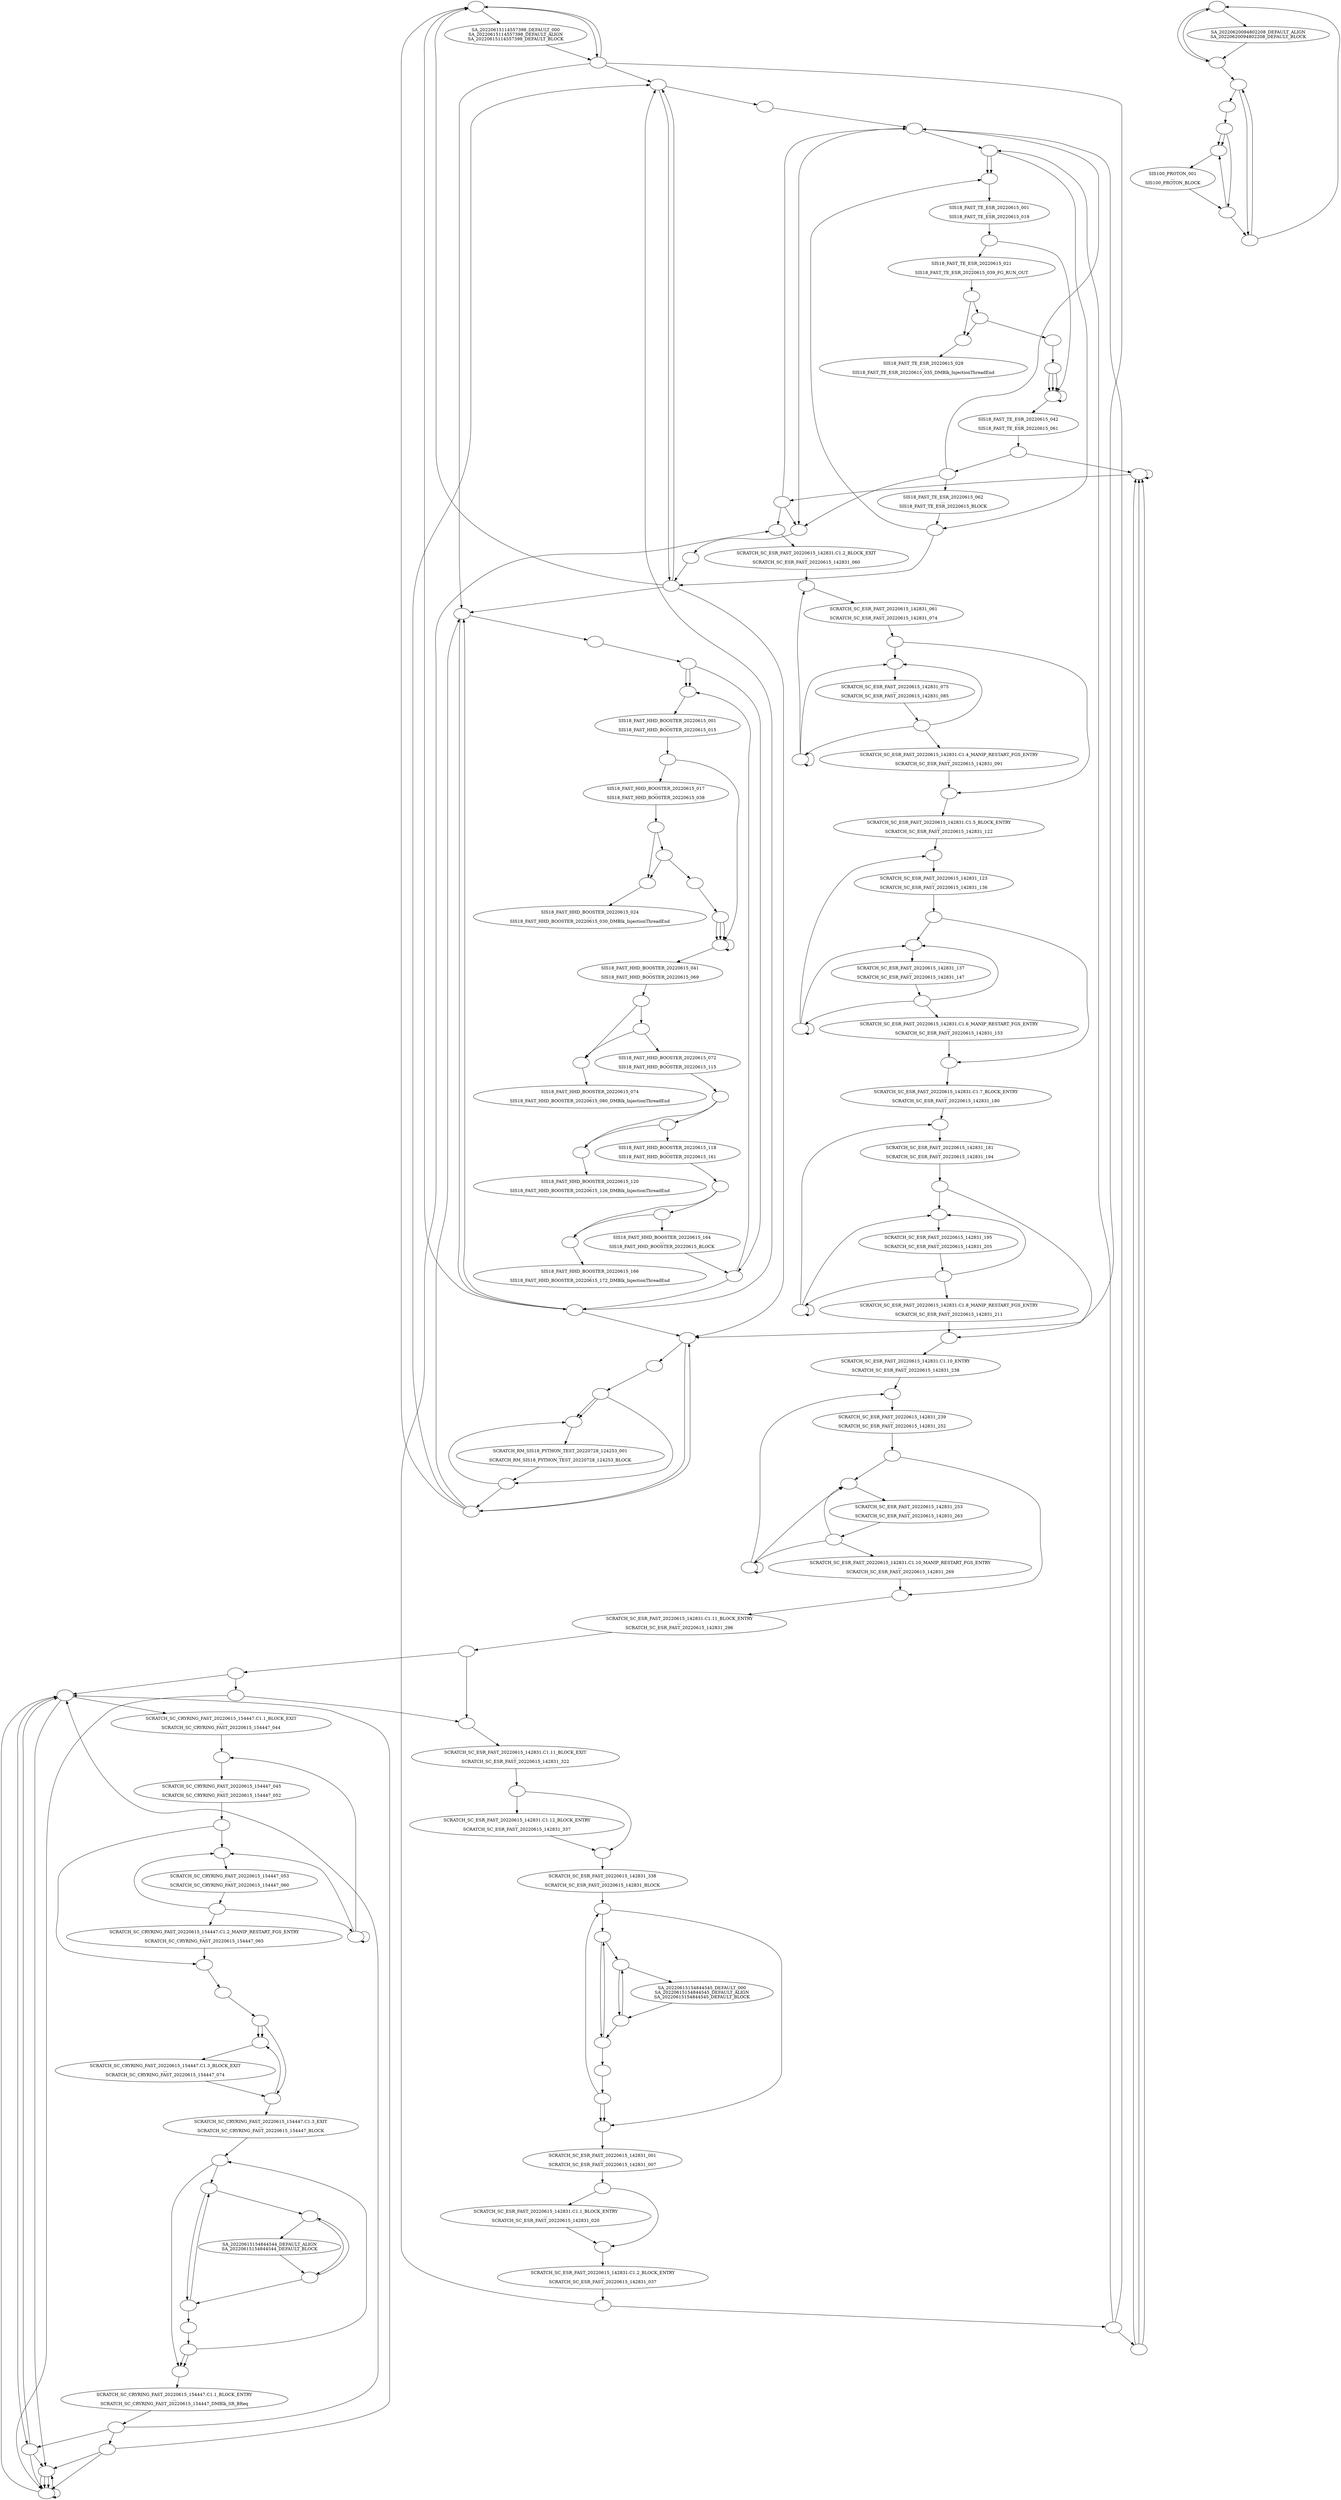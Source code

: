 digraph G {
graph [
_draw_=""
bb=""
name="-compact"
xdotversion=""
]
0 [_draw_="", _hdraw_="", _ldraw_="", beamin="", beamproc=undefined, bpcstart="", bpentry=false, bpexit=false, bpid="", clear="", dst="", evtno="", fid="", gid="", height="", id="", label="", ovr="", par="", patentry=true, patexit=false, pattern=SA_20220615114557398_DEFAULT, pos="", prio="", qhi=false, qil=false, qlo=true, reps="", reqnobeam="", res="", sid="", tabs="", target="", tef="", toffs="", tperiod=10000, tvalid="", twait="", type=block, vacc="", wabs="", width=""];
1 [_draw_="", _hdraw_="", _ldraw_="", beamin="", beamproc=undefined, bpcstart="", bpentry=false, bpexit=false, bpid="", clear="", dst="", evtno="", fid="", gid="", height="", id="", label="", ovr="", par="", patentry=false, patexit=true, pattern=SA_20220615114557398_DEFAULT, pos="", prio="", qhi=false, qil=false, qlo=true, reps="", reqnobeam="", res="", sid="", tabs="", target="", tef="", toffs="", tperiod=10000, tvalid="", twait="", type=block, vacc="", wabs="", width=""];
2 [_draw_="", _hdraw_="", _ldraw_="", beamin="", beamproc=undefined, bpcstart="", bpentry=false, bpexit=false, bpid="", clear="", dst="", evtno="", fid="", gid="", height="", id="", label="", ovr="", par="", patentry=true, patexit=false, pattern=SA_20220615154844544_DEFAULT, pos="", prio="", qhi=false, qil=false, qlo=true, reps="", reqnobeam="", res="", sid="", tabs="", target="", tef="", toffs="", tperiod=10000, tvalid="", twait="", type=block, vacc="", wabs="", width=""];
3 [_draw_="", _hdraw_="", _ldraw_="", beamin="", beamproc=undefined, bpcstart="", bpentry=false, bpexit=false, bpid="", clear="", dst="", evtno="", fid="", gid="", height="", id="", label="", ovr="", par="", patentry=false, patexit=true, pattern=SA_20220615154844544_DEFAULT, pos="", prio="", qhi=false, qil=false, qlo=true, reps="", reqnobeam="", res="", sid="", tabs="", target="", tef="", toffs="", tperiod=10000, tvalid="", twait="", type=block, vacc="", wabs="", width=""];
4 [_draw_="", _hdraw_="", _ldraw_="", beamin="", beamproc=undefined, bpcstart="", bpentry=false, bpexit=false, bpid="", clear="", dst="", evtno="", fid="", gid="", height="", id="", label="", ovr="", par="", patentry=true, patexit=false, pattern=SA_20220615154844545_DEFAULT, pos="", prio="", qhi=false, qil=false, qlo=true, reps="", reqnobeam="", res="", sid="", tabs="", target="", tef="", toffs="", tperiod=10000, tvalid="", twait="", type=block, vacc="", wabs="", width=""];
5 [_draw_="", _hdraw_="", _ldraw_="", beamin="", beamproc=undefined, bpcstart="", bpentry=false, bpexit=false, bpid="", clear="", dst="", evtno="", fid="", gid="", height="", id="", label="", ovr="", par="", patentry=false, patexit=true, pattern=SA_20220615154844545_DEFAULT, pos="", prio="", qhi=false, qil=false, qlo=true, reps="", reqnobeam="", res="", sid="", tabs="", target="", tef="", toffs="", tperiod=10000, tvalid="", twait="", type=block, vacc="", wabs="", width=""];
6 [_draw_="", _hdraw_="", _ldraw_="", beamin="", beamproc=undefined, bpcstart="", bpentry=false, bpexit=false, bpid="", clear="", dst="", evtno="", fid="", gid="", height="", id="", label="", ovr="", par="", patentry=true, patexit=false, pattern=SA_20220620094802208_DEFAULT, pos="", prio="", qhi=false, qil=false, qlo=true, reps="", reqnobeam="", res="", sid="", tabs="", target="", tef="", toffs="", tperiod=10000, tvalid="", twait="", type=block, vacc="", wabs="", width=""];
7 [_draw_="", _hdraw_="", _ldraw_="", beamin="", beamproc=undefined, bpcstart="", bpentry=false, bpexit=false, bpid="", clear="", dst="", evtno="", fid="", gid="", height="", id="", label="", ovr="", par="", patentry=false, patexit=true, pattern=SA_20220620094802208_DEFAULT, pos="", prio="", qhi=false, qil=false, qlo=true, reps="", reqnobeam="", res="", sid="", tabs="", target="", tef="", toffs="", tperiod=10000, tvalid="", twait="", type=block, vacc="", wabs="", width=""];
8 [_draw_="", _hdraw_="", _ldraw_="", beamin=0, beamproc=undefined, bpcstart=0, bpentry=false, bpexit=false, bpid=40, clear="", dst="", evtno=255, fid=1, gid=300, height="", id="0x112c0ff000800a00", label="", ovr="", par="0x0000180000000000", patentry=false, patexit=false, pattern=SCRATCH_RM_SIS18_PYTHON_TEST_20220728_124253, pos="", prio="", qhi="", qil="", qlo="", reps="", reqnobeam=0, res="", sid=8, tabs="", target="", tef=0, toffs=0, tperiod="", tvalid="", twait="", type=tmsg, vacc=0, wabs="", width=""];
9 [_draw_="", _hdraw_="", _ldraw_="", beamin="", beamproc=undefined, bpcstart="", bpentry=false, bpexit=false, bpid="", clear="", dst="", evtno="", fid="", gid="", height="", id="", label="", ovr="", par="", patentry=false, patexit=false, pattern=SCRATCH_RM_SIS18_PYTHON_TEST_20220728_124253, pos="", prio="", qhi=false, qil=false, qlo=false, reps="", reqnobeam="", res="", sid="", tabs="", target="", tef="", toffs="", tperiod=10000, tvalid="", twait="", type=blockalign, vacc="", wabs="", width=""];
10 [_draw_="", _hdraw_="", _ldraw_="", beamin="", beamproc=undefined, bpcstart="", bpentry=false, bpexit=false, bpid="", clear="", dst="", evtno="", fid="", gid="", height="", id="", label="", ovr="", par="", patentry=true, patexit=false, pattern=SCRATCH_RM_SIS18_PYTHON_TEST_20220728_124253, pos="", prio="", qhi=false, qil=false, qlo=true, reps="", reqnobeam="", res="", sid="", tabs="", target="", tef="", toffs="", tperiod=10000, tvalid="", twait="", type=block, vacc="", wabs="", width=""];
11 [_draw_="", _hdraw_="", _ldraw_="", beamin="", beamproc=undefined, bpcstart="", bpentry=false, bpexit=false, bpid="", clear="", dst="", evtno="", fid="", gid="", height="", id="", label="", ovr="", par="", patentry=false, patexit=true, pattern=SCRATCH_RM_SIS18_PYTHON_TEST_20220728_124253, pos="", prio="", qhi=false, qil=false, qlo=true, reps="", reqnobeam="", res="", sid="", tabs="", target="", tef="", toffs="", tperiod=10000, tvalid="", twait="", type=block, vacc="", wabs="", width=""];
12 [_draw_="", _hdraw_="", _ldraw_="", beamin="", beamproc=undefined, bpcstart="", bpentry=false, bpexit=false, bpid="", clear="", dst="", evtno="", fid="", gid="", height="", id="", label="", ovr="", par="", patentry=false, patexit=false, pattern=SCRATCH_RM_SIS18_PYTHON_TEST_20220728_124253, pos="", prio="", qhi=false, qil=false, qlo=true, reps="", reqnobeam="", res="", sid="", tabs="", target="", tef="", toffs="", tperiod=10000, tvalid="", twait="", type=block, vacc="", wabs="", width=""];
13 [_draw_="", _hdraw_="", _ldraw_="", beamin="", beamproc=undefined, bpcstart="", bpentry=false, bpexit=false, bpid="", clear="", dst="", evtno="", fid="", gid="", height="", id="", label="", ovr="", par="", patentry=false, patexit=false, pattern=SCRATCH_RM_SIS18_PYTHON_TEST_20220728_124253, pos="", prio=0, qhi="", qil="", qlo="", reps="", reqnobeam="", res="", sid="", tabs="", target="", tef="", toffs=0, tperiod="", tvalid=0, twait="", type=flow, vacc="", wabs="", width=""];
14 [_draw_="", _hdraw_="", _ldraw_="", beamin="", beamproc=undefined, bpcstart="", bpentry=false, bpexit=false, bpid="", clear="", dst="", evtno="", fid="", gid="", height="", id="", label="", ovr="", par="", patentry=false, patexit=false, pattern=SCRATCH_SC_CRYRING_FAST_20220615_154447, pos="", prio="", qhi=false, qil=false, qlo=false, reps="", reqnobeam="", res="", sid="", tabs="", target="", tef="", toffs="", tperiod=10000, tvalid="", twait="", type=block, vacc="", wabs="", width=""];
15 [_draw_="", _hdraw_="", _ldraw_="", beamin="", beamproc=undefined, bpcstart="", bpentry=false, bpexit=false, bpid="", clear="", dst="", evtno="", fid="", gid="", height="", id="", label="", ovr="", par="", patentry=false, patexit=false, pattern=SCRATCH_SC_CRYRING_FAST_20220615_154447, pos="", prio="", qhi=false, qil=false, qlo=false, reps="", reqnobeam="", res="", sid="", tabs="", target="", tef="", toffs="", tperiod=10000, tvalid="", twait="", type=block, vacc="", wabs="", width=""];
16 [_draw_="", _hdraw_="", _ldraw_="", beamin="", beamproc=undefined, bpcstart="", bpentry=false, bpexit=false, bpid="", clear="", dst="", evtno="", fid="", gid="", height="", id="", label="", ovr="", par="", patentry=false, patexit=false, pattern=SCRATCH_SC_CRYRING_FAST_20220615_154447, pos="", prio="", qhi=false, qil=false, qlo=true, reps="", reqnobeam="", res="", sid="", tabs="", target="", tef="", toffs="", tperiod=182000000, tvalid="", twait="", type=block, vacc="", wabs="", width=""];
17 [_draw_="", _hdraw_="", _ldraw_="", beamin="", beamproc=undefined, bpcstart="", bpentry=false, bpexit=false, bpid="", clear="", dst="", evtno="", fid="", gid="", height="", id="", label="", ovr="", par="", patentry=false, patexit=false, pattern=SCRATCH_SC_CRYRING_FAST_20220615_154447, pos="", prio="", qhi=false, qil=false, qlo=true, reps="", reqnobeam="", res="", sid="", tabs="", target="", tef="", toffs="", tperiod=10000000, tvalid="", twait="", type=block, vacc="", wabs="", width=""];
18 [_draw_="", _hdraw_="", _ldraw_="", beamin="", beamproc=undefined, bpcstart="", bpentry=false, bpexit=false, bpid="", clear="", dst="", evtno="", fid="", gid="", height="", id="", label="", ovr="", par="", patentry=false, patexit=false, pattern=SCRATCH_SC_CRYRING_FAST_20220615_154447, pos="", prio="", qhi=false, qil=false, qlo=false, reps="", reqnobeam="", res="", sid="", tabs="", target="", tef="", toffs="", tperiod=10000, tvalid="", twait="", type=block, vacc="", wabs="", width=""];
19 [_draw_="", _hdraw_="", _ldraw_="", beamin="", beamproc=undefined, bpcstart="", bpentry=false, bpexit=false, bpid="", clear="", dst="", evtno="", fid="", gid="", height="", id="", label="", ovr="", par="", patentry=false, patexit=false, pattern=SCRATCH_SC_CRYRING_FAST_20220615_154447, pos="", prio="", qhi=false, qil=false, qlo=true, reps="", reqnobeam="", res="", sid="", tabs="", target="", tef="", toffs="", tperiod=100000000, tvalid="", twait="", type=block, vacc="", wabs="", width=""];
20 [_draw_="", _hdraw_="", _ldraw_="", beamin="", beamproc=undefined, bpcstart="", bpentry=false, bpexit=false, bpid="", clear="", dst="", evtno="", fid="", gid="", height="", id="", label="", ovr="", par="", patentry=false, patexit=false, pattern=SCRATCH_SC_CRYRING_FAST_20220615_154447, pos="", prio="", qhi=false, qil=false, qlo=false, reps="", reqnobeam="", res="", sid="", tabs="", target="", tef="", toffs="", tperiod=10000, tvalid="", twait="", type=block, vacc="", wabs="", width=""];
21 [_draw_="", _hdraw_="", _ldraw_="", beamin="", beamproc=undefined, bpcstart="", bpentry=false, bpexit=false, bpid="", clear="", dst="", evtno="", fid="", gid="", height="", id="", label="", ovr="", par="", patentry=false, patexit=false, pattern=SCRATCH_SC_CRYRING_FAST_20220615_154447, pos="", prio="", qhi=false, qil=false, qlo=false, reps="", reqnobeam="", res="", sid="", tabs="", target="", tef="", toffs="", tperiod=10000, tvalid="", twait="", type=block, vacc="", wabs="", width=""];
22 [_draw_="", _hdraw_="", _ldraw_="", beamin="", beamproc=undefined, bpcstart="", bpentry=false, bpexit=false, bpid="", clear="", dst="", evtno="", fid="", gid="", height="", id="", label="", ovr="", par="", patentry=false, patexit=false, pattern=SCRATCH_SC_CRYRING_FAST_20220615_154447, pos="", prio="", qhi=false, qil=false, qlo=true, reps="", reqnobeam="", res="", sid="", tabs="", target="", tef="", toffs="", tperiod=10000, tvalid="", twait="", type=block, vacc="", wabs="", width=""];
23 [_draw_="", _hdraw_="", _ldraw_="", beamin="", beamproc=undefined, bpcstart="", bpentry=false, bpexit=false, bpid="", clear="", dst="", evtno="", fid="", gid="", height="", id="", label="", ovr="", par="", patentry=false, patexit=false, pattern=SCRATCH_SC_CRYRING_FAST_20220615_154447, pos="", prio=0, qhi="", qil="", qlo="", reps="", reqnobeam="", res="", sid="", tabs="", target="", tef="", toffs=0, tperiod="", tvalid=0, twait="", type=flow, vacc="", wabs="", width=""];
24 [_draw_="", _hdraw_="", _ldraw_="", beamin=0, beamproc=undefined, bpcstart=0, bpentry=false, bpexit=false, bpid=9, clear="", dst="", evtno=259, fid=1, gid=203, height="", id="0x10cb103000400240", label="", ovr="", par="0x00000c0000000000", patentry=false, patexit=false, pattern=SCRATCH_SC_CRYRING_FAST_20220615_154447, pos="", prio="", qhi="", qil="", qlo="", reps="", reqnobeam=0, res="", sid=4, tabs="", target="", tef=0, toffs=0, tperiod="", tvalid="", twait="", type=tmsg, vacc=0, wabs="", width=""];
25 [_draw_="", _hdraw_="", _ldraw_="", beamin="", beamproc=undefined, bpcstart="", bpentry=false, bpexit=false, bpid="", clear="", dst="", evtno="", fid="", gid="", height="", id="", label="", ovr="", par="", patentry=false, patexit=false, pattern=SCRATCH_SC_CRYRING_FAST_20220615_154447, pos="", prio="", qhi=false, qil=false, qlo=false, reps="", reqnobeam="", res="", sid="", tabs="", target="", tef="", toffs="", tperiod=10000, tvalid="", twait="", type=blockalign, vacc="", wabs="", width=""];
26 [_draw_="", _hdraw_="", _ldraw_="", beamin="", beamproc=undefined, bpcstart="", bpentry=false, bpexit=false, bpid="", clear="", dst="", evtno="", fid="", gid="", height="", id="", label="", ovr="", par="", patentry=false, patexit=false, pattern=SCRATCH_SC_CRYRING_FAST_20220615_154447, pos="", prio="", qhi=true, qil=true, qlo=true, reps="", reqnobeam="", res="", sid="", tabs="", target="", tef="", toffs="", tperiod=10000, tvalid="", twait="", type=block, vacc="", wabs="", width=""];
27 [_draw_="", _hdraw_="", _ldraw_="", beamin="", beamproc=undefined, bpcstart="", bpentry=false, bpexit=false, bpid="", clear="", dst="", evtno="", fid="", gid="", height="", id="", label="", ovr="", par="", patentry=false, patexit=false, pattern=SCRATCH_SC_CRYRING_FAST_20220615_154447, pos="", prio="", qhi=true, qil=true, qlo=true, reps="", reqnobeam="", res="", sid="", tabs="", target="", tef="", toffs="", tperiod=10000, tvalid="", twait="", type=block, vacc="", wabs="", width=""];
28 [_draw_="", _hdraw_="", _ldraw_="", beamin="", beamproc=undefined, bpcstart="", bpentry=false, bpexit=false, bpid="", clear="", dst="", evtno="", fid="", gid="", height="", id="", label="", ovr="", par="", patentry=false, patexit=false, pattern=SCRATCH_SC_CRYRING_FAST_20220615_154447, pos="", prio=2, qhi=true, qil=false, qlo=true, reps="", reqnobeam="", res="", sid="", tabs="", target="", tef="", toffs=0, tperiod="", tvalid=0, twait="", type=flush, vacc="", wabs="", width=""];
29 [_draw_="", _hdraw_="", _ldraw_="", beamin="", beamproc=undefined, bpcstart="", bpentry=false, bpexit=false, bpid="", clear="", dst="", evtno="", fid="", gid="", height="", id="", label="", ovr="", par="", patentry=false, patexit=false, pattern=SCRATCH_SC_CRYRING_FAST_20220615_154447, pos="", prio=2, qhi=true, qil=false, qlo=true, reps="", reqnobeam="", res="", sid="", tabs="", target="", tef="", toffs=0, tperiod="", tvalid=0, twait="", type=flush, vacc="", wabs="", width=""];
30 [_draw_="", _hdraw_="", _ldraw_="", beamin="", beamproc=undefined, bpcstart="", bpentry=false, bpexit=false, bpid="", clear="", dst="", evtno="", fid="", gid="", height="", id="", label="", ovr="", par="", patentry=false, patexit=false, pattern=SCRATCH_SC_CRYRING_FAST_20220615_154447, pos="", prio=0, qhi="", qil="", qlo="", reps="", reqnobeam="", res="", sid="", tabs="", target="", tef="", toffs=0, tperiod="", tvalid=0, twait="", type=flow, vacc="", wabs="", width=""];
31 [_draw_="", _hdraw_="", _ldraw_="", beamin="", beamproc=undefined, bpcstart="", bpentry=false, bpexit=false, bpid="", clear="", dst="", evtno="", fid="", gid="", height="", id="", label="", ovr="", par="", patentry=false, patexit=false, pattern=SCRATCH_SC_CRYRING_FAST_20220615_154447, pos="", prio=0, qhi="", qil="", qlo="", reps="", reqnobeam="", res="", sid="", tabs="", target="", tef="", toffs=0, tperiod="", tvalid=0, twait="", type=flow, vacc="", wabs="", width=""];
32 [_draw_="", _hdraw_="", _ldraw_="", beamin="", beamproc=undefined, bpcstart="", bpentry=false, bpexit=false, bpid="", clear="", dst="", evtno="", fid="", gid="", height="", id="", label="", ovr="", par="", patentry=true, patexit=false, pattern=SCRATCH_SC_CRYRING_FAST_20220615_154447, pos="", prio="", qhi=false, qil=false, qlo=true, reps="", reqnobeam="", res="", sid="", tabs="", target="", tef="", toffs="", tperiod=10000, tvalid="", twait="", type=block, vacc="", wabs="", width=""];
33 [_draw_="", _hdraw_="", _ldraw_="", beamin="", beamproc=undefined, bpcstart="", bpentry=false, bpexit=false, bpid="", clear="", dst="", evtno="", fid="", gid="", height="", id="", label="", ovr="", par="", patentry=false, patexit=true, pattern=SCRATCH_SC_CRYRING_FAST_20220615_154447, pos="", prio="", qhi=false, qil=false, qlo=true, reps="", reqnobeam="", res="", sid="", tabs="", target="", tef="", toffs="", tperiod=10000, tvalid="", twait="", type=block, vacc="", wabs="", width=""];
34 [_draw_="", _hdraw_="", _ldraw_="", beamin="", beamproc=undefined, bpcstart="", bpentry=false, bpexit=false, bpid="", clear="", dst="", evtno="", fid="", gid="", height="", id="", label="", ovr="", par="", patentry=false, patexit=false, pattern=SCRATCH_SC_CRYRING_FAST_20220615_154447, pos="", prio="", qhi=false, qil=false, qlo=true, reps="", reqnobeam="", res="", sid="", tabs="", target="", tef="", toffs="", tperiod=10000, tvalid="", twait="", type=block, vacc="", wabs="", width=""];
35 [_draw_="", _hdraw_="", _ldraw_="", beamin="", beamproc=undefined, bpcstart="", bpentry=false, bpexit=false, bpid="", clear="", dst="", evtno="", fid="", gid="", height="", id="", label="", ovr="", par="", patentry=false, patexit=false, pattern=SCRATCH_SC_CRYRING_FAST_20220615_154447, pos="", prio=0, qhi="", qil="", qlo="", reps="", reqnobeam="", res="", sid="", tabs="", target="", tef="", toffs=0, tperiod="", tvalid=0, twait="", type=flow, vacc="", wabs="", width=""];
36 [_draw_="", _hdraw_="", _ldraw_="", beamin="", beamproc=undefined, bpcstart="", bpentry=false, bpexit=false, bpid="", clear="", dst="", evtno="", fid="", gid="", height="", id="", label="", ovr="", par="", patentry=false, patexit=false, pattern=SCRATCH_SC_ESR_FAST_20220615_142831, pos="", prio="", qhi=false, qil=false, qlo=false, reps="", reqnobeam="", res="", sid="", tabs="", target="", tef="", toffs="", tperiod=10000, tvalid="", twait="", type=block, vacc="", wabs="", width=""];
37 [_draw_="", _hdraw_="", _ldraw_="", beamin="", beamproc=undefined, bpcstart="", bpentry=false, bpexit=false, bpid="", clear="", dst="", evtno="", fid="", gid="", height="", id="", label="", ovr="", par="", patentry=false, patexit=false, pattern=SCRATCH_SC_ESR_FAST_20220615_142831, pos="", prio="", qhi=false, qil=false, qlo=false, reps="", reqnobeam="", res="", sid="", tabs="", target="", tef="", toffs="", tperiod=10000, tvalid="", twait="", type=block, vacc="", wabs="", width=""];
38 [_draw_="", _hdraw_="", _ldraw_="", beamin="", beamproc=undefined, bpcstart="", bpentry=false, bpexit=false, bpid="", clear="", dst="", evtno="", fid="", gid="", height="", id="", label="", ovr="", par="", patentry=false, patexit=false, pattern=SCRATCH_SC_ESR_FAST_20220615_142831, pos="", prio="", qhi=false, qil=false, qlo=true, reps="", reqnobeam="", res="", sid="", tabs="", target="", tef="", toffs="", tperiod=318000000, tvalid="", twait="", type=block, vacc="", wabs="", width=""];
39 [_draw_="", _hdraw_="", _ldraw_="", beamin="", beamproc=undefined, bpcstart="", bpentry=false, bpexit=false, bpid="", clear="", dst="", evtno="", fid="", gid="", height="", id="", label="", ovr="", par="", patentry=false, patexit=false, pattern=SCRATCH_SC_ESR_FAST_20220615_142831, pos="", prio="", qhi=false, qil=false, qlo=true, reps="", reqnobeam="", res="", sid="", tabs="", target="", tef="", toffs="", tperiod=10000000, tvalid="", twait="", type=block, vacc="", wabs="", width=""];
40 [_draw_="", _hdraw_="", _ldraw_="", beamin="", beamproc=undefined, bpcstart="", bpentry=false, bpexit=false, bpid="", clear="", dst="", evtno="", fid="", gid="", height="", id="", label="", ovr="", par="", patentry=false, patexit=false, pattern=SCRATCH_SC_ESR_FAST_20220615_142831, pos="", prio="", qhi=false, qil=false, qlo=false, reps="", reqnobeam="", res="", sid="", tabs="", target="", tef="", toffs="", tperiod=10000, tvalid="", twait="", type=block, vacc="", wabs="", width=""];
41 [_draw_="", _hdraw_="", _ldraw_="", beamin="", beamproc=undefined, bpcstart="", bpentry=false, bpexit=false, bpid="", clear="", dst="", evtno="", fid="", gid="", height="", id="", label="", ovr="", par="", patentry=false, patexit=false, pattern=SCRATCH_SC_ESR_FAST_20220615_142831, pos="", prio="", qhi=false, qil=false, qlo=true, reps="", reqnobeam="", res="", sid="", tabs="", target="", tef="", toffs="", tperiod=196000000, tvalid="", twait="", type=block, vacc="", wabs="", width=""];
42 [_draw_="", _hdraw_="", _ldraw_="", beamin="", beamproc=undefined, bpcstart="", bpentry=false, bpexit=false, bpid="", clear="", dst="", evtno="", fid="", gid="", height="", id="", label="", ovr="", par="", patentry=false, patexit=false, pattern=SCRATCH_SC_ESR_FAST_20220615_142831, pos="", prio="", qhi=false, qil=false, qlo=true, reps="", reqnobeam="", res="", sid="", tabs="", target="", tef="", toffs="", tperiod=10000, tvalid="", twait="", type=block, vacc="", wabs="", width=""];
43 [_draw_="", _hdraw_="", _ldraw_="", beamin="", beamproc=undefined, bpcstart="", bpentry=false, bpexit=false, bpid="", clear="", dst="", evtno="", fid="", gid="", height="", id="", label="", ovr="", par="", patentry=false, patexit=false, pattern=SCRATCH_SC_ESR_FAST_20220615_142831, pos="", prio="", qhi=false, qil=false, qlo=false, reps="", reqnobeam="", res="", sid="", tabs="", target="", tef="", toffs="", tperiod=10000, tvalid="", twait="", type=block, vacc="", wabs="", width=""];
44 [_draw_="", _hdraw_="", _ldraw_="", beamin="", beamproc=undefined, bpcstart="", bpentry=false, bpexit=false, bpid="", clear="", dst="", evtno="", fid="", gid="", height="", id="", label="", ovr="", par="", patentry=false, patexit=false, pattern=SCRATCH_SC_ESR_FAST_20220615_142831, pos="", prio="", qhi=false, qil=false, qlo=true, reps="", reqnobeam="", res="", sid="", tabs="", target="", tef="", toffs="", tperiod=20000000, tvalid="", twait="", type=block, vacc="", wabs="", width=""];
45 [_draw_="", _hdraw_="", _ldraw_="", beamin="", beamproc=undefined, bpcstart="", bpentry=false, bpexit=false, bpid="", clear="", dst="", evtno="", fid="", gid="", height="", id="", label="", ovr="", par="", patentry=false, patexit=false, pattern=SCRATCH_SC_ESR_FAST_20220615_142831, pos="", prio="", qhi=false, qil=false, qlo=false, reps="", reqnobeam="", res="", sid="", tabs="", target="", tef="", toffs="", tperiod=10000, tvalid="", twait="", type=block, vacc="", wabs="", width=""];
46 [_draw_="", _hdraw_="", _ldraw_="", beamin="", beamproc=undefined, bpcstart="", bpentry=false, bpexit=false, bpid="", clear="", dst="", evtno="", fid="", gid="", height="", id="", label="", ovr="", par="", patentry=false, patexit=false, pattern=SCRATCH_SC_ESR_FAST_20220615_142831, pos="", prio="", qhi=false, qil=false, qlo=false, reps="", reqnobeam="", res="", sid="", tabs="", target="", tef="", toffs="", tperiod=10000, tvalid="", twait="", type=block, vacc="", wabs="", width=""];
47 [_draw_="", _hdraw_="", _ldraw_="", beamin="", beamproc=undefined, bpcstart="", bpentry=false, bpexit=false, bpid="", clear="", dst="", evtno="", fid="", gid="", height="", id="", label="", ovr="", par="", patentry=false, patexit=false, pattern=SCRATCH_SC_ESR_FAST_20220615_142831, pos="", prio="", qhi=false, qil=false, qlo=false, reps="", reqnobeam="", res="", sid="", tabs="", target="", tef="", toffs="", tperiod=10000, tvalid="", twait="", type=block, vacc="", wabs="", width=""];
48 [_draw_="", _hdraw_="", _ldraw_="", beamin="", beamproc=undefined, bpcstart="", bpentry=false, bpexit=false, bpid="", clear="", dst="", evtno="", fid="", gid="", height="", id="", label="", ovr="", par="", patentry=false, patexit=false, pattern=SCRATCH_SC_ESR_FAST_20220615_142831, pos="", prio="", qhi=false, qil=false, qlo=true, reps="", reqnobeam="", res="", sid="", tabs="", target="", tef="", toffs="", tperiod=318000000, tvalid="", twait="", type=block, vacc="", wabs="", width=""];
49 [_draw_="", _hdraw_="", _ldraw_="", beamin="", beamproc=undefined, bpcstart="", bpentry=false, bpexit=false, bpid="", clear="", dst="", evtno="", fid="", gid="", height="", id="", label="", ovr="", par="", patentry=false, patexit=false, pattern=SCRATCH_SC_ESR_FAST_20220615_142831, pos="", prio="", qhi=false, qil=false, qlo=true, reps="", reqnobeam="", res="", sid="", tabs="", target="", tef="", toffs="", tperiod=10000000, tvalid="", twait="", type=block, vacc="", wabs="", width=""];
50 [_draw_="", _hdraw_="", _ldraw_="", beamin="", beamproc=undefined, bpcstart="", bpentry=false, bpexit=false, bpid="", clear="", dst="", evtno="", fid="", gid="", height="", id="", label="", ovr="", par="", patentry=false, patexit=false, pattern=SCRATCH_SC_ESR_FAST_20220615_142831, pos="", prio="", qhi=false, qil=false, qlo=false, reps="", reqnobeam="", res="", sid="", tabs="", target="", tef="", toffs="", tperiod=10000, tvalid="", twait="", type=block, vacc="", wabs="", width=""];
51 [_draw_="", _hdraw_="", _ldraw_="", beamin="", beamproc=undefined, bpcstart="", bpentry=false, bpexit=false, bpid="", clear="", dst="", evtno="", fid="", gid="", height="", id="", label="", ovr="", par="", patentry=false, patexit=false, pattern=SCRATCH_SC_ESR_FAST_20220615_142831, pos="", prio="", qhi=false, qil=false, qlo=true, reps="", reqnobeam="", res="", sid="", tabs="", target="", tef="", toffs="", tperiod=196000000, tvalid="", twait="", type=block, vacc="", wabs="", width=""];
52 [_draw_="", _hdraw_="", _ldraw_="", beamin="", beamproc=undefined, bpcstart="", bpentry=false, bpexit=false, bpid="", clear="", dst="", evtno="", fid="", gid="", height="", id="", label="", ovr="", par="", patentry=false, patexit=false, pattern=SCRATCH_SC_ESR_FAST_20220615_142831, pos="", prio="", qhi=false, qil=false, qlo=false, reps="", reqnobeam="", res="", sid="", tabs="", target="", tef="", toffs="", tperiod=10000, tvalid="", twait="", type=block, vacc="", wabs="", width=""];
53 [_draw_="", _hdraw_="", _ldraw_="", beamin="", beamproc=undefined, bpcstart="", bpentry=false, bpexit=false, bpid="", clear="", dst="", evtno="", fid="", gid="", height="", id="", label="", ovr="", par="", patentry=false, patexit=false, pattern=SCRATCH_SC_ESR_FAST_20220615_142831, pos="", prio="", qhi=false, qil=false, qlo=false, reps="", reqnobeam="", res="", sid="", tabs="", target="", tef="", toffs="", tperiod=10000, tvalid="", twait="", type=block, vacc="", wabs="", width=""];
54 [_draw_="", _hdraw_="", _ldraw_="", beamin="", beamproc=undefined, bpcstart="", bpentry=false, bpexit=false, bpid="", clear="", dst="", evtno="", fid="", gid="", height="", id="", label="", ovr="", par="", patentry=false, patexit=false, pattern=SCRATCH_SC_ESR_FAST_20220615_142831, pos="", prio="", qhi=false, qil=false, qlo=true, reps="", reqnobeam="", res="", sid="", tabs="", target="", tef="", toffs="", tperiod=318000000, tvalid="", twait="", type=block, vacc="", wabs="", width=""];
55 [_draw_="", _hdraw_="", _ldraw_="", beamin="", beamproc=undefined, bpcstart="", bpentry=false, bpexit=false, bpid="", clear="", dst="", evtno="", fid="", gid="", height="", id="", label="", ovr="", par="", patentry=false, patexit=false, pattern=SCRATCH_SC_ESR_FAST_20220615_142831, pos="", prio="", qhi=false, qil=false, qlo=true, reps="", reqnobeam="", res="", sid="", tabs="", target="", tef="", toffs="", tperiod=10000000, tvalid="", twait="", type=block, vacc="", wabs="", width=""];
56 [_draw_="", _hdraw_="", _ldraw_="", beamin="", beamproc=undefined, bpcstart="", bpentry=false, bpexit=false, bpid="", clear="", dst="", evtno="", fid="", gid="", height="", id="", label="", ovr="", par="", patentry=false, patexit=false, pattern=SCRATCH_SC_ESR_FAST_20220615_142831, pos="", prio="", qhi=false, qil=false, qlo=false, reps="", reqnobeam="", res="", sid="", tabs="", target="", tef="", toffs="", tperiod=10000, tvalid="", twait="", type=block, vacc="", wabs="", width=""];
57 [_draw_="", _hdraw_="", _ldraw_="", beamin="", beamproc=undefined, bpcstart="", bpentry=false, bpexit=false, bpid="", clear="", dst="", evtno="", fid="", gid="", height="", id="", label="", ovr="", par="", patentry=false, patexit=false, pattern=SCRATCH_SC_ESR_FAST_20220615_142831, pos="", prio="", qhi=false, qil=false, qlo=true, reps="", reqnobeam="", res="", sid="", tabs="", target="", tef="", toffs="", tperiod=196000000, tvalid="", twait="", type=block, vacc="", wabs="", width=""];
58 [_draw_="", _hdraw_="", _ldraw_="", beamin="", beamproc=undefined, bpcstart="", bpentry=false, bpexit=false, bpid="", clear="", dst="", evtno="", fid="", gid="", height="", id="", label="", ovr="", par="", patentry=false, patexit=false, pattern=SCRATCH_SC_ESR_FAST_20220615_142831, pos="", prio="", qhi=false, qil=false, qlo=false, reps="", reqnobeam="", res="", sid="", tabs="", target="", tef="", toffs="", tperiod=10000, tvalid="", twait="", type=block, vacc="", wabs="", width=""];
59 [_draw_="", _hdraw_="", _ldraw_="", beamin="", beamproc=undefined, bpcstart="", bpentry=false, bpexit=false, bpid="", clear="", dst="", evtno="", fid="", gid="", height="", id="", label="", ovr="", par="", patentry=false, patexit=false, pattern=SCRATCH_SC_ESR_FAST_20220615_142831, pos="", prio="", qhi=false, qil=false, qlo=false, reps="", reqnobeam="", res="", sid="", tabs="", target="", tef="", toffs="", tperiod=10000, tvalid="", twait="", type=block, vacc="", wabs="", width=""];
60 [_draw_="", _hdraw_="", _ldraw_="", beamin="", beamproc=undefined, bpcstart="", bpentry=false, bpexit=false, bpid="", clear="", dst="", evtno="", fid="", gid="", height="", id="", label="", ovr="", par="", patentry=false, patexit=false, pattern=SCRATCH_SC_ESR_FAST_20220615_142831, pos="", prio="", qhi=false, qil=false, qlo=true, reps="", reqnobeam="", res="", sid="", tabs="", target="", tef="", toffs="", tperiod=318000000, tvalid="", twait="", type=block, vacc="", wabs="", width=""];
61 [_draw_="", _hdraw_="", _ldraw_="", beamin="", beamproc=undefined, bpcstart="", bpentry=false, bpexit=false, bpid="", clear="", dst="", evtno="", fid="", gid="", height="", id="", label="", ovr="", par="", patentry=false, patexit=false, pattern=SCRATCH_SC_ESR_FAST_20220615_142831, pos="", prio="", qhi=false, qil=false, qlo=true, reps="", reqnobeam="", res="", sid="", tabs="", target="", tef="", toffs="", tperiod=10000000, tvalid="", twait="", type=block, vacc="", wabs="", width=""];
62 [_draw_="", _hdraw_="", _ldraw_="", beamin="", beamproc=undefined, bpcstart="", bpentry=false, bpexit=false, bpid="", clear="", dst="", evtno="", fid="", gid="", height="", id="", label="", ovr="", par="", patentry=false, patexit=false, pattern=SCRATCH_SC_ESR_FAST_20220615_142831, pos="", prio="", qhi=false, qil=false, qlo=false, reps="", reqnobeam="", res="", sid="", tabs="", target="", tef="", toffs="", tperiod=10000, tvalid="", twait="", type=block, vacc="", wabs="", width=""];
63 [_draw_="", _hdraw_="", _ldraw_="", beamin="", beamproc=undefined, bpcstart="", bpentry=false, bpexit=false, bpid="", clear="", dst="", evtno="", fid="", gid="", height="", id="", label="", ovr="", par="", patentry=false, patexit=false, pattern=SCRATCH_SC_ESR_FAST_20220615_142831, pos="", prio="", qhi=false, qil=false, qlo=true, reps="", reqnobeam="", res="", sid="", tabs="", target="", tef="", toffs="", tperiod=196000000, tvalid="", twait="", type=block, vacc="", wabs="", width=""];
64 [_draw_="", _hdraw_="", _ldraw_="", beamin=0, beamproc=undefined, bpcstart=0, bpentry=false, bpexit=false, bpid=32, clear="", dst="", evtno=255, fid=1, gid=340, height="", id="0x11540ff000c00800", label="", ovr="", par="0x0000100000000000", patentry=false, patexit=false, pattern=SCRATCH_SC_ESR_FAST_20220615_142831, pos="", prio="", qhi="", qil="", qlo="", reps="", reqnobeam=0, res="", sid=12, tabs="", target="", tef=0, toffs=0, tperiod="", tvalid="", twait="", type=tmsg, vacc=0, wabs="", width=""];
65 [_draw_="", _hdraw_="", _ldraw_="", beamin="", beamproc=undefined, bpcstart="", bpentry=false, bpexit=false, bpid="", clear="", dst="", evtno="", fid="", gid="", height="", id="", label="", ovr="", par="", patentry=false, patexit=false, pattern=SCRATCH_SC_ESR_FAST_20220615_142831, pos="", prio="", qhi=false, qil=false, qlo=false, reps="", reqnobeam="", res="", sid="", tabs="", target="", tef="", toffs="", tperiod=10000, tvalid="", twait="", type=blockalign, vacc="", wabs="", width=""];
66 [_draw_="", _hdraw_="", _ldraw_="", beamin="", beamproc=undefined, bpcstart="", bpentry=false, bpexit=false, bpid="", clear="", dst="", evtno="", fid="", gid="", height="", id="", label="", ovr="", par="", patentry=false, patexit=false, pattern=SCRATCH_SC_ESR_FAST_20220615_142831, pos="", prio="", qhi=false, qil=false, qlo=true, reps="", reqnobeam="", res="", sid="", tabs="", target="", tef="", toffs="", tperiod=336020000, tvalid="", twait="", type=block, vacc="", wabs="", width=""];
67 [_draw_="", _hdraw_="", _ldraw_="", beamin="", beamproc=undefined, bpcstart="", bpentry=false, bpexit=false, bpid="", clear="", dst="", evtno="", fid="", gid="", height="", id="", label="", ovr="", par="", patentry=false, patexit=false, pattern=SCRATCH_SC_ESR_FAST_20220615_142831, pos="", prio="", qhi=false, qil=false, qlo=false, reps="", reqnobeam="", res="", sid="", tabs="", target="", tef="", toffs="", tperiod=10000, tvalid="", twait="", type=block, vacc="", wabs="", width=""];
68 [_draw_="", _hdraw_="", _ldraw_="", beamin="", beamproc=undefined, bpcstart="", bpentry=false, bpexit=false, bpid="", clear="", dst="", evtno="", fid="", gid="", height="", id="", label="", ovr="", par="", patentry=false, patexit=false, pattern=SCRATCH_SC_ESR_FAST_20220615_142831, pos="", prio="", qhi=false, qil=false, qlo=true, reps="", reqnobeam="", res="", sid="", tabs="", target="", tef="", toffs="", tperiod=1667000000, tvalid="", twait="", type=block, vacc="", wabs="", width=""];
69 [_draw_="", _hdraw_="", _ldraw_="", beamin="", beamproc=undefined, bpcstart="", bpentry=false, bpexit=false, bpid="", clear="", dst="", evtno="", fid="", gid="", height="", id="", label="", ovr="", par="", patentry=false, patexit=false, pattern=SCRATCH_SC_ESR_FAST_20220615_142831, pos="", prio="", qhi=false, qil=false, qlo=false, reps="", reqnobeam="", res="", sid="", tabs="", target="", tef="", toffs="", tperiod=10000, tvalid="", twait="", type=block, vacc="", wabs="", width=""];
70 [_draw_="", _hdraw_="", _ldraw_="", beamin="", beamproc=undefined, bpcstart="", bpentry=false, bpexit=false, bpid="", clear="", dst="", evtno="", fid="", gid="", height="", id="", label="", ovr="", par="", patentry=false, patexit=false, pattern=SCRATCH_SC_ESR_FAST_20220615_142831, pos="", prio="", qhi=true, qil=true, qlo=true, reps="", reqnobeam="", res="", sid="", tabs="", target="", tef="", toffs="", tperiod=100000, tvalid="", twait="", type=block, vacc="", wabs="", width=""];
71 [_draw_="", _hdraw_="", _ldraw_="", beamin="", beamproc=undefined, bpcstart="", bpentry=false, bpexit=false, bpid="", clear="", dst="", evtno="", fid="", gid="", height="", id="", label="", ovr="", par="", patentry=false, patexit=false, pattern=SCRATCH_SC_ESR_FAST_20220615_142831, pos="", prio=0, qhi="", qil="", qlo="", reps="", reqnobeam="", res="", sid="", tabs="", target="", tef="", toffs=0, tperiod="", tvalid=0, twait="", type=flow, vacc="", wabs="", width=""];
72 [_draw_="", _hdraw_="", _ldraw_="", beamin="", beamproc=undefined, bpcstart="", bpentry=false, bpexit=false, bpid="", clear="", dst="", evtno="", fid="", gid="", height="", id="", label="", ovr="", par="", patentry=false, patexit=false, pattern=SCRATCH_SC_ESR_FAST_20220615_142831, pos="", prio=1, qhi=false, qil=false, qlo=true, reps="", reqnobeam="", res="", sid="", tabs="", target="", tef="", toffs=0, tperiod="", tvalid=0, twait="", type=flush, vacc="", wabs="", width=""];
73 [_draw_="", _hdraw_="", _ldraw_="", beamin="", beamproc=undefined, bpcstart="", bpentry=false, bpexit=false, bpid="", clear="", dst="", evtno="", fid="", gid="", height="", id="", label="", ovr="", par="", patentry=false, patexit=false, pattern=SCRATCH_SC_ESR_FAST_20220615_142831, pos="", prio=1, qhi=false, qil=false, qlo=true, reps="", reqnobeam="", res="", sid="", tabs="", target="", tef="", toffs=0, tperiod="", tvalid=0, twait="", type=flush, vacc="", wabs="", width=""];
74 [_draw_="", _hdraw_="", _ldraw_="", beamin="", beamproc=undefined, bpcstart="", bpentry=false, bpexit=false, bpid="", clear="", dst="", evtno="", fid="", gid="", height="", id="", label="", ovr="", par="", patentry=false, patexit=false, pattern=SCRATCH_SC_ESR_FAST_20220615_142831, pos="", prio="", qhi="", qil="", qlo="", reps="", reqnobeam="", res="", sid="", tabs="", target="", tef="", toffs=0, tperiod="", tvalid="", twait="", type=switch, vacc="", wabs="", width=""];
75 [_draw_="", _hdraw_="", _ldraw_="", beamin="", beamproc=undefined, bpcstart="", bpentry=false, bpexit=false, bpid="", clear="", dst="", evtno="", fid="", gid="", height="", id="", label="", ovr="", par="", patentry=false, patexit=false, pattern=SCRATCH_SC_ESR_FAST_20220615_142831, pos="", prio="", qhi="", qil="", qlo="", reps="", reqnobeam="", res="", sid="", tabs="", target="", tef="", toffs=0, tperiod="", tvalid="", twait="", type=switch, vacc="", wabs="", width=""];
76 [_draw_="", _hdraw_="", _ldraw_="", beamin="", beamproc=undefined, bpcstart="", bpentry=false, bpexit=false, bpid="", clear="", dst="", evtno="", fid="", gid="", height="", id="", label="", ovr="", par="", patentry=true, patexit=false, pattern=SCRATCH_SC_ESR_FAST_20220615_142831, pos="", prio="", qhi=false, qil=false, qlo=true, reps="", reqnobeam="", res="", sid="", tabs="", target="", tef="", toffs="", tperiod=10000, tvalid="", twait="", type=block, vacc="", wabs="", width=""];
77 [_draw_="", _hdraw_="", _ldraw_="", beamin="", beamproc=undefined, bpcstart="", bpentry=false, bpexit=false, bpid="", clear="", dst="", evtno="", fid="", gid="", height="", id="", label="", ovr="", par="", patentry=false, patexit=true, pattern=SCRATCH_SC_ESR_FAST_20220615_142831, pos="", prio="", qhi=false, qil=false, qlo=true, reps="", reqnobeam="", res="", sid="", tabs="", target="", tef="", toffs="", tperiod=10000, tvalid="", twait="", type=block, vacc="", wabs="", width=""];
78 [_draw_="", _hdraw_="", _ldraw_="", beamin="", beamproc=undefined, bpcstart="", bpentry=false, bpexit=false, bpid="", clear="", dst="", evtno="", fid="", gid="", height="", id="", label="", ovr="", par="", patentry=false, patexit=false, pattern=SCRATCH_SC_ESR_FAST_20220615_142831, pos="", prio="", qhi=false, qil=false, qlo=true, reps="", reqnobeam="", res="", sid="", tabs="", target="", tef="", toffs="", tperiod=10000, tvalid="", twait="", type=block, vacc="", wabs="", width=""];
79 [_draw_="", _hdraw_="", _ldraw_="", beamin="", beamproc=undefined, bpcstart="", bpentry=false, bpexit=false, bpid="", clear="", dst="", evtno="", fid="", gid="", height="", id="", label="", ovr="", par="", patentry=false, patexit=false, pattern=SCRATCH_SC_ESR_FAST_20220615_142831, pos="", prio=0, qhi="", qil="", qlo="", reps="", reqnobeam="", res="", sid="", tabs="", target="", tef="", toffs=0, tperiod="", tvalid=0, twait="", type=flow, vacc="", wabs="", width=""];
80 [_draw_="", _hdraw_="", _ldraw_="", beamin=0, beamproc=undefined, bpcstart=0, bpentry=false, bpexit=false, bpid=6, clear="", dst="", evtno=259, fid=1, gid=310, height="", id="0x1136103000100180", label="", ovr="", par="0x0000140000000000", patentry=false, patexit=false, pattern=SIS100_PROTON, pos="", prio="", qhi="", qil="", qlo="", reps="", reqnobeam=0, res="", sid=1, tabs="", target="", tef=0, toffs=0, tperiod="", tvalid="", twait="", type=tmsg, vacc=0, wabs="", width=""];
81 [_draw_="", _hdraw_="", _ldraw_="", beamin="", beamproc=undefined, bpcstart="", bpentry=false, bpexit=false, bpid="", clear="", dst="", evtno="", fid="", gid="", height="", id="", label="", ovr="", par="", patentry=false, patexit=false, pattern=SIS100_PROTON, pos="", prio="", qhi=false, qil=false, qlo=false, reps="", reqnobeam="", res="", sid="", tabs="", target="", tef="", toffs="", tperiod=10000, tvalid="", twait="", type=blockalign, vacc="", wabs="", width=""];
82 [_draw_="", _hdraw_="", _ldraw_="", beamin="", beamproc=undefined, bpcstart="", bpentry=false, bpexit=false, bpid="", clear="", dst="", evtno="", fid="", gid="", height="", id="", label="", ovr="", par="", patentry=true, patexit=false, pattern=SIS100_PROTON, pos="", prio="", qhi=false, qil=false, qlo=true, reps="", reqnobeam="", res="", sid="", tabs="", target="", tef="", toffs="", tperiod=10000, tvalid="", twait="", type=block, vacc="", wabs="", width=""];
83 [_draw_="", _hdraw_="", _ldraw_="", beamin="", beamproc=undefined, bpcstart="", bpentry=false, bpexit=false, bpid="", clear="", dst="", evtno="", fid="", gid="", height="", id="", label="", ovr="", par="", patentry=false, patexit=true, pattern=SIS100_PROTON, pos="", prio="", qhi=false, qil=false, qlo=true, reps="", reqnobeam="", res="", sid="", tabs="", target="", tef="", toffs="", tperiod=10000, tvalid="", twait="", type=block, vacc="", wabs="", width=""];
84 [_draw_="", _hdraw_="", _ldraw_="", beamin="", beamproc=undefined, bpcstart="", bpentry=false, bpexit=false, bpid="", clear="", dst="", evtno="", fid="", gid="", height="", id="", label="", ovr="", par="", patentry=false, patexit=false, pattern=SIS100_PROTON, pos="", prio="", qhi=false, qil=false, qlo=true, reps="", reqnobeam="", res="", sid="", tabs="", target="", tef="", toffs="", tperiod=10000, tvalid="", twait="", type=block, vacc="", wabs="", width=""];
85 [_draw_="", _hdraw_="", _ldraw_="", beamin="", beamproc=undefined, bpcstart="", bpentry=false, bpexit=false, bpid="", clear="", dst="", evtno="", fid="", gid="", height="", id="", label="", ovr="", par="", patentry=false, patexit=false, pattern=SIS100_PROTON, pos="", prio=0, qhi="", qil="", qlo="", reps="", reqnobeam="", res="", sid="", tabs="", target="", tef="", toffs=0, tperiod="", tvalid=0, twait="", type=flow, vacc="", wabs="", width=""];
86 [_draw_="", _hdraw_="", _ldraw_="", beamin=0, beamproc=undefined, bpcstart=0, bpentry=false, bpexit=false, bpid=22, clear="", dst="", evtno=255, fid=1, gid=300, height="", id="0x112c0ff000600580", label="", ovr="", par="0x0000040000000000", patentry=false, patexit=false, pattern=SIS18_FAST_HHD_BOOSTER_20220615, pos="", prio="", qhi="", qil="", qlo="", reps="", reqnobeam=0, res="", sid=6, tabs="", target="", tef=0, toffs=0, tperiod="", tvalid="", twait="", type=tmsg, vacc=0, wabs="", width=""];
87 [_draw_="", _hdraw_="", _ldraw_="", beamin=0, beamproc=undefined, bpcstart=0, bpentry=false, bpexit=false, bpid=1, clear="", dst="", evtno=350, fid=1, gid=300, height="", id="0x112c15e000100059", label="", ovr="", par="0x0000040004122574", patentry=false, patexit=false, pattern=SIS18_FAST_HHD_BOOSTER_20220615, pos="", prio="", qhi="", qil="", qlo="", reps="", reqnobeam=1, res="", sid=1, tabs="", target="", tef=5460069, toffs=20000024, tperiod="", tvalid="", twait="", type=tmsg, vacc=9, wabs="", width=""];
88 [_draw_="", _hdraw_="", _ldraw_="", beamin=1, beamproc=undefined, bpcstart=0, bpentry=false, bpexit=false, bpid=2, clear="", dst="", evtno=39, fid=1, gid=300, height="", id="0x112c027800200080", label="", ovr="", par="0x0000040000000000", patentry=false, patexit=false, pattern=SIS18_FAST_HHD_BOOSTER_20220615, pos="", prio="", qhi="", qil="", qlo="", reps="", reqnobeam=0, res="", sid=2, tabs="", target="", tef=0, toffs=6770008, tperiod="", tvalid="", twait="", type=tmsg, vacc=0, wabs="", width=""];
89 [_draw_="", _hdraw_="", _ldraw_="", beamin="", beamproc=undefined, bpcstart="", bpentry=false, bpexit=false, bpid="", clear="", dst="", evtno="", fid="", gid="", height="", id="", label="", ovr="", par="", patentry=false, patexit=false, pattern=SIS18_FAST_HHD_BOOSTER_20220615, pos="", prio="", qhi="", qil="", qlo="", reps="", reqnobeam="", res="", sid="", tabs="", target="", tef="", toffs=19984, tperiod="", tvalid="", twait="", type=origin, vacc="", wabs="", width=""];
90 [_draw_="", _hdraw_="", _ldraw_="", beamin=1, beamproc=undefined, bpcstart=0, bpentry=false, bpexit=false, bpid=2, clear="", dst="", evtno=352, fid=1, gid=300, height="", id="0x112c160800200099", label="", ovr="", par="0x0412216400000001", patentry=false, patexit=false, pattern=SIS18_FAST_HHD_BOOSTER_20220615, pos="", prio="", qhi="", qil="", qlo="", reps="", reqnobeam=1, res="", sid=2, tabs="", target="", tef=585333859, toffs=19992, tperiod="", tvalid="", twait="", type=tmsg, vacc=9, wabs="", width=""];
91 [_draw_="", _hdraw_="", _ldraw_="", beamin="", beamproc=undefined, bpcstart="", bpentry=false, bpexit=false, bpid="", clear="", dst="", evtno="", fid="", gid="", height="", id="", label="", ovr="", par="", patentry=false, patexit=false, pattern=SIS18_FAST_HHD_BOOSTER_20220615, pos="", prio="", qhi=false, qil=false, qlo=false, reps="", reqnobeam="", res="", sid="", tabs="", target="", tef="", toffs="", tperiod=20000, tvalid="", twait="", type=block, vacc="", wabs="", width=""];
92 [_draw_="", _hdraw_="", _ldraw_="", beamin="", beamproc=undefined, bpcstart="", bpentry=false, bpexit=false, bpid="", clear="", dst="", evtno="", fid="", gid="", height="", id="", label="", ovr="", par="", patentry=false, patexit=false, pattern=SIS18_FAST_HHD_BOOSTER_20220615, pos="", prio="", qhi=true, qil=true, qlo=true, reps="", reqnobeam="", res="", sid="", tabs="", target="", tef="", toffs="", tperiod=10000, tvalid="", twait="", type=block, vacc="", wabs="", width=""];
93 [_draw_="", _hdraw_="", _ldraw_="", beamin="", beamproc=undefined, bpcstart="", bpentry=false, bpexit=false, bpid="", clear="", dst="", evtno="", fid="", gid="", height="", id="", label="", ovr="", par="", patentry=false, patexit=false, pattern=SIS18_FAST_HHD_BOOSTER_20220615, pos="", prio=0, qhi="", qil="", qlo="", reps="", reqnobeam="", res="", sid="", tabs="", target="", tef="", toffs=0, tperiod="", tvalid=0, twait="", type=flow, vacc="", wabs="", width=""];
94 [_draw_="", _hdraw_="", _ldraw_="", beamin="", beamproc=undefined, bpcstart="", bpentry=false, bpexit=false, bpid="", clear="", dst="", evtno="", fid="", gid="", height="", id="", label="", ovr="", par="", patentry=false, patexit=false, pattern=SIS18_FAST_HHD_BOOSTER_20220615, pos="", prio="", qhi="", qil="", qlo="", reps="", reqnobeam="", res="", sid="", tabs="", target="", tef="", toffs=378019992, tperiod="", tvalid="", twait="", type=origin, vacc="", wabs="", width=""];
95 [_draw_="", _hdraw_="", _ldraw_="", beamin=1, beamproc=undefined, bpcstart=0, bpentry=false, bpexit=false, bpid=7, clear="", dst="", evtno=354, fid=1, gid=300, height="", id="0x112c1628003001d9", label="", ovr="", par="0x04122c5c00000001", patentry=false, patexit=false, pattern=SIS18_FAST_HHD_BOOSTER_20220615, pos="", prio="", qhi="", qil="", qlo="", reps="", reqnobeam=1, res="", sid=3, tabs="", target="", tef=4172776484, toffs=378020000, tperiod="", tvalid="", twait="", type=tmsg, vacc=9, wabs="", width=""];
96 [_draw_="", _hdraw_="", _ldraw_="", beamin=1, beamproc=undefined, bpcstart=0, bpentry=false, bpexit=false, bpid=7, clear="", dst="", evtno=39, fid=1, gid=300, height="", id="0x112c0278003001c0", label="", ovr="", par="0x0000040000000000", patentry=false, patexit=false, pattern=SIS18_FAST_HHD_BOOSTER_20220615, pos="", prio="", qhi="", qil="", qlo="", reps="", reqnobeam=0, res="", sid=3, tabs="", target="", tef=0, toffs=6770008, tperiod="", tvalid="", twait="", type=tmsg, vacc=0, wabs="", width=""];
97 [_draw_="", _hdraw_="", _ldraw_="", beamin="", beamproc=undefined, bpcstart="", bpentry=false, bpexit=false, bpid="", clear="", dst="", evtno="", fid="", gid="", height="", id="", label="", ovr="", par="", patentry=false, patexit=false, pattern=SIS18_FAST_HHD_BOOSTER_20220615, pos="", prio="", qhi="", qil="", qlo="", reps="", reqnobeam="", res="", sid="", tabs="", target="", tef="", toffs=818019992, tperiod="", tvalid="", twait="", type=origin, vacc="", wabs="", width=""];
98 [_draw_="", _hdraw_="", _ldraw_="", beamin=1, beamproc=undefined, bpcstart=0, bpentry=false, bpexit=false, bpid=12, clear="", dst="", evtno=354, fid=1, gid=300, height="", id="0x112c162800400319", label="", ovr="", par="0x041235b400000001", patentry=false, patexit=false, pattern=SIS18_FAST_HHD_BOOSTER_20220615, pos="", prio="", qhi="", qil="", qlo="", reps="", reqnobeam=1, res="", sid=4, tabs="", target="", tef=2884235029, toffs=818020000, tperiod="", tvalid="", twait="", type=tmsg, vacc=9, wabs="", width=""];
99 [_draw_="", _hdraw_="", _ldraw_="", beamin=1, beamproc=undefined, bpcstart=0, bpentry=false, bpexit=false, bpid=12, clear="", dst="", evtno=39, fid=1, gid=300, height="", id="0x112c027800400300", label="", ovr="", par="0x0000040000000000", patentry=false, patexit=false, pattern=SIS18_FAST_HHD_BOOSTER_20220615, pos="", prio="", qhi="", qil="", qlo="", reps="", reqnobeam=0, res="", sid=4, tabs="", target="", tef=0, toffs=6770008, tperiod="", tvalid="", twait="", type=tmsg, vacc=0, wabs="", width=""];
100 [_draw_="", _hdraw_="", _ldraw_="", beamin="", beamproc=undefined, bpcstart="", bpentry=false, bpexit=false, bpid="", clear="", dst="", evtno="", fid="", gid="", height="", id="", label="", ovr="", par="", patentry=false, patexit=false, pattern=SIS18_FAST_HHD_BOOSTER_20220615, pos="", prio="", qhi="", qil="", qlo="", reps="", reqnobeam="", res="", sid="", tabs="", target="", tef="", toffs=1258019992, tperiod="", tvalid="", twait="", type=origin, vacc="", wabs="", width=""];
101 [_draw_="", _hdraw_="", _ldraw_="", beamin=1, beamproc=undefined, bpcstart=0, bpentry=false, bpexit=false, bpid=17, clear="", dst="", evtno=354, fid=1, gid=300, height="", id="0x112c162800500459", label="", ovr="", par="0x04123f0c00000001", patentry=false, patexit=false, pattern=SIS18_FAST_HHD_BOOSTER_20220615, pos="", prio="", qhi="", qil="", qlo="", reps="", reqnobeam=1, res="", sid=5, tabs="", target="", tef=1229171316, toffs=1258020000, tperiod="", tvalid="", twait="", type=tmsg, vacc=9, wabs="", width=""];
102 [_draw_="", _hdraw_="", _ldraw_="", beamin=1, beamproc=undefined, bpcstart=0, bpentry=false, bpexit=false, bpid=17, clear="", dst="", evtno=39, fid=1, gid=300, height="", id="0x112c027800500440", label="", ovr="", par="0x0000040000000000", patentry=false, patexit=false, pattern=SIS18_FAST_HHD_BOOSTER_20220615, pos="", prio="", qhi="", qil="", qlo="", reps="", reqnobeam=0, res="", sid=5, tabs="", target="", tef=0, toffs=6770008, tperiod="", tvalid="", twait="", type=tmsg, vacc=0, wabs="", width=""];
103 [_draw_="", _hdraw_="", _ldraw_="", beamin="", beamproc=undefined, bpcstart="", bpentry=false, bpexit=false, bpid="", clear="", dst="", evtno="", fid="", gid="", height="", id="", label="", ovr="", par="", patentry=false, patexit=false, pattern=SIS18_FAST_HHD_BOOSTER_20220615, pos="", prio="", qhi=false, qil=false, qlo=false, reps="", reqnobeam="", res="", sid="", tabs="", target="", tef="", toffs="", tperiod=10000, tvalid="", twait="", type=blockalign, vacc="", wabs="", width=""];
104 [_draw_="", _hdraw_="", _ldraw_="", beamin="", beamproc=undefined, bpcstart="", bpentry=false, bpexit=false, bpid="", clear="", dst="", evtno="", fid="", gid="", height="", id="", label="", ovr="", par="", patentry=true, patexit=false, pattern=SIS18_FAST_HHD_BOOSTER_20220615, pos="", prio="", qhi=false, qil=false, qlo=true, reps="", reqnobeam="", res="", sid="", tabs="", target="", tef="", toffs="", tperiod=10000, tvalid="", twait="", type=block, vacc="", wabs="", width=""];
105 [_draw_="", _hdraw_="", _ldraw_="", beamin="", beamproc=undefined, bpcstart="", bpentry=false, bpexit=false, bpid="", clear="", dst="", evtno="", fid="", gid="", height="", id="", label="", ovr="", par="", patentry=false, patexit=true, pattern=SIS18_FAST_HHD_BOOSTER_20220615, pos="", prio="", qhi=false, qil=false, qlo=true, reps="", reqnobeam="", res="", sid="", tabs="", target="", tef="", toffs="", tperiod=10000, tvalid="", twait="", type=block, vacc="", wabs="", width=""];
106 [_draw_="", _hdraw_="", _ldraw_="", beamin="", beamproc=undefined, bpcstart="", bpentry=false, bpexit=false, bpid="", clear="", dst="", evtno="", fid="", gid="", height="", id="", label="", ovr="", par="", patentry=false, patexit=false, pattern=SIS18_FAST_HHD_BOOSTER_20220615, pos="", prio="", qhi=false, qil=false, qlo=true, reps="", reqnobeam="", res="", sid="", tabs="", target="", tef="", toffs="", tperiod=10000, tvalid="", twait="", type=block, vacc="", wabs="", width=""];
107 [_draw_="", _hdraw_="", _ldraw_="", beamin="", beamproc=undefined, bpcstart="", bpentry=false, bpexit=false, bpid="", clear="", dst="", evtno="", fid="", gid="", height="", id="", label="", ovr="", par="", patentry=false, patexit=false, pattern=SIS18_FAST_HHD_BOOSTER_20220615, pos="", prio=0, qhi="", qil="", qlo="", reps="", reqnobeam="", res="", sid="", tabs="", target="", tef="", toffs=0, tperiod="", tvalid=0, twait="", type=flow, vacc="", wabs="", width=""];
108 [_draw_="", _hdraw_="", _ldraw_="", beamin=0, beamproc=undefined, bpcstart=0, bpentry=false, bpexit=false, bpid=31, clear="", dst="", evtno=255, fid=1, gid=300, height="", id="0x112c0ff0007007c0", label="", ovr="", par="0x0000080000000000", patentry=false, patexit=false, pattern=SIS18_FAST_TE_ESR_20220615, pos="", prio="", qhi="", qil="", qlo="", reps="", reqnobeam=0, res="", sid=7, tabs="", target="", tef=0, toffs=0, tperiod="", tvalid="", twait="", type=tmsg, vacc=0, wabs="", width=""];
109 [_draw_="", _hdraw_="", _ldraw_="", beamin=0, beamproc=undefined, bpcstart=0, bpentry=false, bpexit=false, bpid=23, clear="", dst="", evtno=350, fid=1, gid=300, height="", id="0x112c15e0007005d9", label="", ovr="", par="0x0000080004125494", patentry=false, patexit=false, pattern=SIS18_FAST_TE_ESR_20220615, pos="", prio="", qhi="", qil="", qlo="", reps="", reqnobeam=1, res="", sid=7, tabs="", target="", tef=3337244411, toffs=20000024, tperiod="", tvalid="", twait="", type=tmsg, vacc=9, wabs="", width=""];
110 [_draw_="", _hdraw_="", _ldraw_="", beamin=1, beamproc=undefined, bpcstart=0, bpentry=false, bpexit=false, bpid=24, clear="", dst="", evtno=39, fid=1, gid=300, height="", id="0x112c027800700600", label="", ovr="", par="0x0000080000000000", patentry=false, patexit=false, pattern=SIS18_FAST_TE_ESR_20220615, pos="", prio="", qhi="", qil="", qlo="", reps="", reqnobeam=0, res="", sid=7, tabs="", target="", tef=0, toffs=6770008, tperiod="", tvalid="", twait="", type=tmsg, vacc=0, wabs="", width=""];
111 [_draw_="", _hdraw_="", _ldraw_="", beamin="", beamproc=undefined, bpcstart="", bpentry=false, bpexit=false, bpid="", clear="", dst="", evtno="", fid="", gid="", height="", id="", label="", ovr="", par="", patentry=false, patexit=false, pattern=SIS18_FAST_TE_ESR_20220615, pos="", prio="", qhi="", qil="", qlo="", reps="", reqnobeam="", res="", sid="", tabs="", target="", tef="", toffs=19984, tperiod="", tvalid="", twait="", type=origin, vacc="", wabs="", width=""];
112 [_draw_="", _hdraw_="", _ldraw_="", beamin=1, beamproc=undefined, bpcstart=0, bpentry=false, bpexit=false, bpid=24, clear="", dst="", evtno=352, fid=1, gid=300, height="", id="0x112c160800700619", label="", ovr="", par="0x0412515400000001", patentry=false, patexit=false, pattern=SIS18_FAST_TE_ESR_20220615, pos="", prio="", qhi="", qil="", qlo="", reps="", reqnobeam=1, res="", sid=7, tabs="", target="", tef=384376743, toffs=19992, tperiod="", tvalid="", twait="", type=tmsg, vacc=9, wabs="", width=""];
113 [_draw_="", _hdraw_="", _ldraw_="", beamin="", beamproc=undefined, bpcstart="", bpentry=false, bpexit=false, bpid="", clear="", dst="", evtno="", fid="", gid="", height="", id="", label="", ovr="", par="", patentry=false, patexit=false, pattern=SIS18_FAST_TE_ESR_20220615, pos="", prio="", qhi=false, qil=false, qlo=false, reps="", reqnobeam="", res="", sid="", tabs="", target="", tef="", toffs="", tperiod=20000, tvalid="", twait="", type=block, vacc="", wabs="", width=""];
114 [_draw_="", _hdraw_="", _ldraw_="", beamin="", beamproc=undefined, bpcstart="", bpentry=false, bpexit=false, bpid="", clear="", dst="", evtno="", fid="", gid="", height="", id="", label="", ovr="", par="", patentry=false, patexit=false, pattern=SIS18_FAST_TE_ESR_20220615, pos="", prio="", qhi=true, qil=true, qlo=true, reps="", reqnobeam="", res="", sid="", tabs="", target="", tef="", toffs="", tperiod=10000, tvalid="", twait="", type=block, vacc="", wabs="", width=""];
115 [_draw_="", _hdraw_="", _ldraw_="", beamin="", beamproc=undefined, bpcstart="", bpentry=false, bpexit=false, bpid="", clear="", dst="", evtno="", fid="", gid="", height="", id="", label="", ovr="", par="", patentry=false, patexit=false, pattern=SIS18_FAST_TE_ESR_20220615, pos="", prio=0, qhi="", qil="", qlo="", reps="", reqnobeam="", res="", sid="", tabs="", target="", tef="", toffs=0, tperiod="", tvalid=0, twait="", type=flow, vacc="", wabs="", width=""];
116 [_draw_="", _hdraw_="", _ldraw_="", beamin="", beamproc=undefined, bpcstart="", bpentry=false, bpexit=false, bpid="", clear="", dst="", evtno="", fid="", gid="", height="", id="", label="", ovr="", par="", patentry=false, patexit=false, pattern=SIS18_FAST_TE_ESR_20220615, pos="", prio="", qhi=false, qil=false, qlo=false, reps="", reqnobeam="", res="", sid="", tabs="", target="", tef="", toffs="", tperiod=10000, tvalid="", twait="", type=blockalign, vacc="", wabs="", width=""];
117 [_draw_="", _hdraw_="", _ldraw_="", beamin="", beamproc=undefined, bpcstart="", bpentry=false, bpexit=false, bpid="", clear="", dst="", evtno="", fid="", gid="", height="", id="", label="", ovr="", par="", patentry=false, patexit=false, pattern=SIS18_FAST_TE_ESR_20220615, pos="", prio="", qhi=false, qil=false, qlo=false, reps="", reqnobeam="", res="", sid="", tabs="", target="", tef="", toffs="", tperiod=10000, tvalid="", twait="", type=block, vacc="", wabs="", width=""];
118 [_draw_="", _hdraw_="", _ldraw_="", beamin="", beamproc=undefined, bpcstart="", bpentry=false, bpexit=false, bpid="", clear="", dst="", evtno="", fid="", gid="", height="", id="", label="", ovr="", par="", patentry=false, patexit=false, pattern=SIS18_FAST_TE_ESR_20220615, pos="", prio="", qhi=false, qil=false, qlo=false, reps="", reqnobeam="", res="", sid="", tabs="", target="", tef="", toffs="", tperiod=40000000, tvalid="", twait="", type=block, vacc="", wabs="", width=""];
119 [_draw_="", _hdraw_="", _ldraw_="", beamin="", beamproc=undefined, bpcstart="", bpentry=false, bpexit=false, bpid="", clear="", dst="", evtno="", fid="", gid="", height="", id="", label="", ovr="", par="", patentry=false, patexit=false, pattern=SIS18_FAST_TE_ESR_20220615, pos="", prio=1, qhi=false, qil=false, qlo=true, reps="", reqnobeam="", res="", sid="", tabs="", target="", tef="", toffs=399000000, tperiod="", tvalid=0, twait="", type=flush, vacc="", wabs="", width=""];
120 [_draw_="", _hdraw_="", _ldraw_="", beamin="", beamproc=undefined, bpcstart="", bpentry=false, bpexit=false, bpid="", clear="", dst="", evtno="", fid="", gid="", height="", id="", label="", ovr="", par="", patentry=false, patexit=false, pattern=SIS18_FAST_TE_ESR_20220615, pos="", prio="", qhi="", qil="", qlo="", reps="", reqnobeam="", res="", sid="", tabs="", target="", tef="", toffs=399000000, tperiod="", tvalid="", twait="", type=switch, vacc="", wabs="", width=""];
121 [_draw_="", _hdraw_="", _ldraw_="", beamin="", beamproc=undefined, bpcstart="", bpentry=false, bpexit=false, bpid="", clear="", dst="", evtno="", fid="", gid="", height="", id="", label="", ovr="", par="", patentry=true, patexit=false, pattern=SIS18_FAST_TE_ESR_20220615, pos="", prio="", qhi=false, qil=false, qlo=true, reps="", reqnobeam="", res="", sid="", tabs="", target="", tef="", toffs="", tperiod=10000, tvalid="", twait="", type=block, vacc="", wabs="", width=""];
122 [_draw_="", _hdraw_="", _ldraw_="", beamin="", beamproc=undefined, bpcstart="", bpentry=false, bpexit=false, bpid="", clear="", dst="", evtno="", fid="", gid="", height="", id="", label="", ovr="", par="", patentry=false, patexit=true, pattern=SIS18_FAST_TE_ESR_20220615, pos="", prio="", qhi=false, qil=false, qlo=true, reps="", reqnobeam="", res="", sid="", tabs="", target="", tef="", toffs="", tperiod=10000, tvalid="", twait="", type=block, vacc="", wabs="", width=""];
123 [_draw_="", _hdraw_="", _ldraw_="", beamin="", beamproc=undefined, bpcstart="", bpentry=false, bpexit=false, bpid="", clear="", dst="", evtno="", fid="", gid="", height="", id="", label="", ovr="", par="", patentry=false, patexit=false, pattern=SIS18_FAST_TE_ESR_20220615, pos="", prio="", qhi=false, qil=false, qlo=true, reps="", reqnobeam="", res="", sid="", tabs="", target="", tef="", toffs="", tperiod=10000, tvalid="", twait="", type=block, vacc="", wabs="", width=""];
124 [_draw_="", _hdraw_="", _ldraw_="", beamin="", beamproc=undefined, bpcstart="", bpentry=false, bpexit=false, bpid="", clear="", dst="", evtno="", fid="", gid="", height="", id="", label="", ovr="", par="", patentry=false, patexit=false, pattern=SIS18_FAST_TE_ESR_20220615, pos="", prio=0, qhi="", qil="", qlo="", reps="", reqnobeam="", res="", sid="", tabs="", target="", tef="", toffs=0, tperiod="", tvalid=0, twait="", type=flow, vacc="", wabs="", width=""];
125 [_draw_="", _hdraw_="", _ldraw_="", beamin=0, beamproc=undefined, bpcstart=0, bpentry=false, bpexit=false, bpid=0, clear="", dst="", evtno=255, fid=1, gid=300, height="", id="0x112c0ff000000000", label="", ovr="", par="0x0000080000000000", patentry=false, patexit=false, pattern=SIS18_FAST_TE_ESR_20220615, pos="", prio="", qhi="", qil="", qlo="", reps="", reqnobeam=0, res="", sid=0, tabs="", target="", tef=0, toffs=20000, tperiod="", tvalid="", twait="", type=tmsg, vacc=0, wabs="", width=""];
126 [_draw_="", _hdraw_="", _ldraw_="", beamin="", beamproc="", bpcstart="", bpentry="", bpexit="", bpid="", clear="", dst="", evtno="", fid="", gid="", height="", id="", label="SA_20220615114557398_DEFAULT_000
SA_20220615114557398_DEFAULT_ALIGN
SA_20220615114557398_DEFAULT_BLOCK", ovr="", par="", patentry="", patexit="", pattern=SA_20220615114557398_DEFAULT, pos="", prio="", qhi="", qil="", qlo="", reps="", reqnobeam="", res="", sid="", tabs="", target="", tef="", toffs="", tperiod="", tvalid="", twait="", type="", vacc="", wabs="", width=""];
127 [_draw_="", _hdraw_="", _ldraw_="", beamin="", beamproc="", bpcstart="", bpentry="", bpexit="", bpid="", clear="", dst="", evtno="", fid="", gid="", height="", id="", label="SA_20220615154844544_DEFAULT_ALIGN
SA_20220615154844544_DEFAULT_BLOCK", ovr="", par="", patentry="", patexit="", pattern=SA_20220615154844544_DEFAULT, pos="", prio="", qhi="", qil="", qlo="", reps="", reqnobeam="", res="", sid="", tabs="", target="", tef="", toffs="", tperiod="", tvalid="", twait="", type="", vacc="", wabs="", width=""];
128 [_draw_="", _hdraw_="", _ldraw_="", beamin="", beamproc="", bpcstart="", bpentry="", bpexit="", bpid="", clear="", dst="", evtno="", fid="", gid="", height="", id="", label="SA_20220615154844545_DEFAULT_000
SA_20220615154844545_DEFAULT_ALIGN
SA_20220615154844545_DEFAULT_BLOCK", ovr="", par="", patentry="", patexit="", pattern=SA_20220615154844545_DEFAULT, pos="", prio="", qhi="", qil="", qlo="", reps="", reqnobeam="", res="", sid="", tabs="", target="", tef="", toffs="", tperiod="", tvalid="", twait="", type="", vacc="", wabs="", width=""];
129 [_draw_="", _hdraw_="", _ldraw_="", beamin="", beamproc="", bpcstart="", bpentry="", bpexit="", bpid="", clear="", dst="", evtno="", fid="", gid="", height="", id="", label="SA_20220620094802208_DEFAULT_ALIGN
SA_20220620094802208_DEFAULT_BLOCK", ovr="", par="", patentry="", patexit="", pattern=SA_20220620094802208_DEFAULT, pos="", prio="", qhi="", qil="", qlo="", reps="", reqnobeam="", res="", sid="", tabs="", target="", tef="", toffs="", tperiod="", tvalid="", twait="", type="", vacc="", wabs="", width=""];
130 [_draw_="", _hdraw_="", _ldraw_="", beamin="", beamproc="", bpcstart="", bpentry="", bpexit="", bpid="", clear="", dst="", evtno="", fid="", gid="", height="", id="", label="SCRATCH_RM_SIS18_PYTHON_TEST_20220728_124253_001
...
SCRATCH_RM_SIS18_PYTHON_TEST_20220728_124253_BLOCK", ovr="", par="", patentry="", patexit="", pattern=SCRATCH_RM_SIS18_PYTHON_TEST_20220728_124253, pos="", prio="", qhi="", qil="", qlo="", reps="", reqnobeam="", res="", sid="", tabs="", target="", tef="", toffs="", tperiod="", tvalid="", twait="", type="", vacc="", wabs="", width=""];
131 [_draw_="", _hdraw_="", _ldraw_="", beamin="", beamproc="", bpcstart="", bpentry="", bpexit="", bpid="", clear="", dst="", evtno="", fid="", gid="", height="", id="", label="SCRATCH_SC_CRYRING_FAST_20220615_154447.C1.1_BLOCK_ENTRY
...
SCRATCH_SC_CRYRING_FAST_20220615_154447_DMBlk_SR_BReq", ovr="", par="", patentry="", patexit="", pattern=SCRATCH_SC_CRYRING_FAST_20220615_154447, pos="", prio="", qhi="", qil="", qlo="", reps="", reqnobeam="", res="", sid="", tabs="", target="", tef="", toffs="", tperiod="", tvalid="", twait="", type="", vacc="", wabs="", width=""];
132 [_draw_="", _hdraw_="", _ldraw_="", beamin="", beamproc="", bpcstart="", bpentry="", bpexit="", bpid="", clear="", dst="", evtno="", fid="", gid="", height="", id="", label="SCRATCH_SC_CRYRING_FAST_20220615_154447.C1.1_BLOCK_EXIT
...
SCRATCH_SC_CRYRING_FAST_20220615_154447_044", ovr="", par="", patentry="", patexit="", pattern=SCRATCH_SC_CRYRING_FAST_20220615_154447, pos="", prio="", qhi="", qil="", qlo="", reps="", reqnobeam="", res="", sid="", tabs="", target="", tef="", toffs="", tperiod="", tvalid="", twait="", type="", vacc="", wabs="", width=""];
133 [_draw_="", _hdraw_="", _ldraw_="", beamin="", beamproc="", bpcstart="", bpentry="", bpexit="", bpid="", clear="", dst="", evtno="", fid="", gid="", height="", id="", label="SCRATCH_SC_CRYRING_FAST_20220615_154447.C1.2_MANIP_RESTART_FGS_ENTRY
...
SCRATCH_SC_CRYRING_FAST_20220615_154447_065", ovr="", par="", patentry="", patexit="", pattern=SCRATCH_SC_CRYRING_FAST_20220615_154447, pos="", prio="", qhi="", qil="", qlo="", reps="", reqnobeam="", res="", sid="", tabs="", target="", tef="", toffs="", tperiod="", tvalid="", twait="", type="", vacc="", wabs="", width=""];
134 [_draw_="", _hdraw_="", _ldraw_="", beamin="", beamproc="", bpcstart="", bpentry="", bpexit="", bpid="", clear="", dst="", evtno="", fid="", gid="", height="", id="", label="SCRATCH_SC_CRYRING_FAST_20220615_154447.C1.3_BLOCK_EXIT
...
SCRATCH_SC_CRYRING_FAST_20220615_154447_074", ovr="", par="", patentry="", patexit="", pattern=SCRATCH_SC_CRYRING_FAST_20220615_154447, pos="", prio="", qhi="", qil="", qlo="", reps="", reqnobeam="", res="", sid="", tabs="", target="", tef="", toffs="", tperiod="", tvalid="", twait="", type="", vacc="", wabs="", width=""];
135 [_draw_="", _hdraw_="", _ldraw_="", beamin="", beamproc="", bpcstart="", bpentry="", bpexit="", bpid="", clear="", dst="", evtno="", fid="", gid="", height="", id="", label="SCRATCH_SC_CRYRING_FAST_20220615_154447.C1.3_EXIT
...
SCRATCH_SC_CRYRING_FAST_20220615_154447_BLOCK", ovr="", par="", patentry="", patexit="", pattern=SCRATCH_SC_CRYRING_FAST_20220615_154447, pos="", prio="", qhi="", qil="", qlo="", reps="", reqnobeam="", res="", sid="", tabs="", target="", tef="", toffs="", tperiod="", tvalid="", twait="", type="", vacc="", wabs="", width=""];
136 [_draw_="", _hdraw_="", _ldraw_="", beamin="", beamproc="", bpcstart="", bpentry="", bpexit="", bpid="", clear="", dst="", evtno="", fid="", gid="", height="", id="", label="SCRATCH_SC_CRYRING_FAST_20220615_154447_045
...
SCRATCH_SC_CRYRING_FAST_20220615_154447_052", ovr="", par="", patentry="", patexit="", pattern=SCRATCH_SC_CRYRING_FAST_20220615_154447, pos="", prio="", qhi="", qil="", qlo="", reps="", reqnobeam="", res="", sid="", tabs="", target="", tef="", toffs="", tperiod="", tvalid="", twait="", type="", vacc="", wabs="", width=""];
137 [_draw_="", _hdraw_="", _ldraw_="", beamin="", beamproc="", bpcstart="", bpentry="", bpexit="", bpid="", clear="", dst="", evtno="", fid="", gid="", height="", id="", label="SCRATCH_SC_CRYRING_FAST_20220615_154447_053
...
SCRATCH_SC_CRYRING_FAST_20220615_154447_060", ovr="", par="", patentry="", patexit="", pattern=SCRATCH_SC_CRYRING_FAST_20220615_154447, pos="", prio="", qhi="", qil="", qlo="", reps="", reqnobeam="", res="", sid="", tabs="", target="", tef="", toffs="", tperiod="", tvalid="", twait="", type="", vacc="", wabs="", width=""];
138 [_draw_="", _hdraw_="", _ldraw_="", beamin="", beamproc="", bpcstart="", bpentry="", bpexit="", bpid="", clear="", dst="", evtno="", fid="", gid="", height="", id="", label="SCRATCH_SC_ESR_FAST_20220615_142831.C1.10_ENTRY
...
SCRATCH_SC_ESR_FAST_20220615_142831_238", ovr="", par="", patentry="", patexit="", pattern=SCRATCH_SC_ESR_FAST_20220615_142831, pos="", prio="", qhi="", qil="", qlo="", reps="", reqnobeam="", res="", sid="", tabs="", target="", tef="", toffs="", tperiod="", tvalid="", twait="", type="", vacc="", wabs="", width=""];
139 [_draw_="", _hdraw_="", _ldraw_="", beamin="", beamproc="", bpcstart="", bpentry="", bpexit="", bpid="", clear="", dst="", evtno="", fid="", gid="", height="", id="", label="SCRATCH_SC_ESR_FAST_20220615_142831.C1.10_MANIP_RESTART_FGS_ENTRY
...
SCRATCH_SC_ESR_FAST_20220615_142831_269", ovr="", par="", patentry="", patexit="", pattern=SCRATCH_SC_ESR_FAST_20220615_142831, pos="", prio="", qhi="", qil="", qlo="", reps="", reqnobeam="", res="", sid="", tabs="", target="", tef="", toffs="", tperiod="", tvalid="", twait="", type="", vacc="", wabs="", width=""];
140 [_draw_="", _hdraw_="", _ldraw_="", beamin="", beamproc="", bpcstart="", bpentry="", bpexit="", bpid="", clear="", dst="", evtno="", fid="", gid="", height="", id="", label="SCRATCH_SC_ESR_FAST_20220615_142831.C1.11_BLOCK_ENTRY
...
SCRATCH_SC_ESR_FAST_20220615_142831_296", ovr="", par="", patentry="", patexit="", pattern=SCRATCH_SC_ESR_FAST_20220615_142831, pos="", prio="", qhi="", qil="", qlo="", reps="", reqnobeam="", res="", sid="", tabs="", target="", tef="", toffs="", tperiod="", tvalid="", twait="", type="", vacc="", wabs="", width=""];
141 [_draw_="", _hdraw_="", _ldraw_="", beamin="", beamproc="", bpcstart="", bpentry="", bpexit="", bpid="", clear="", dst="", evtno="", fid="", gid="", height="", id="", label="SCRATCH_SC_ESR_FAST_20220615_142831.C1.11_BLOCK_EXIT
...
SCRATCH_SC_ESR_FAST_20220615_142831_322", ovr="", par="", patentry="", patexit="", pattern=SCRATCH_SC_ESR_FAST_20220615_142831, pos="", prio="", qhi="", qil="", qlo="", reps="", reqnobeam="", res="", sid="", tabs="", target="", tef="", toffs="", tperiod="", tvalid="", twait="", type="", vacc="", wabs="", width=""];
142 [_draw_="", _hdraw_="", _ldraw_="", beamin="", beamproc="", bpcstart="", bpentry="", bpexit="", bpid="", clear="", dst="", evtno="", fid="", gid="", height="", id="", label="SCRATCH_SC_ESR_FAST_20220615_142831.C1.12_BLOCK_ENTRY
...
SCRATCH_SC_ESR_FAST_20220615_142831_337", ovr="", par="", patentry="", patexit="", pattern=SCRATCH_SC_ESR_FAST_20220615_142831, pos="", prio="", qhi="", qil="", qlo="", reps="", reqnobeam="", res="", sid="", tabs="", target="", tef="", toffs="", tperiod="", tvalid="", twait="", type="", vacc="", wabs="", width=""];
143 [_draw_="", _hdraw_="", _ldraw_="", beamin="", beamproc="", bpcstart="", bpentry="", bpexit="", bpid="", clear="", dst="", evtno="", fid="", gid="", height="", id="", label="SCRATCH_SC_ESR_FAST_20220615_142831.C1.1_BLOCK_ENTRY
...
SCRATCH_SC_ESR_FAST_20220615_142831_020", ovr="", par="", patentry="", patexit="", pattern=SCRATCH_SC_ESR_FAST_20220615_142831, pos="", prio="", qhi="", qil="", qlo="", reps="", reqnobeam="", res="", sid="", tabs="", target="", tef="", toffs="", tperiod="", tvalid="", twait="", type="", vacc="", wabs="", width=""];
144 [_draw_="", _hdraw_="", _ldraw_="", beamin="", beamproc="", bpcstart="", bpentry="", bpexit="", bpid="", clear="", dst="", evtno="", fid="", gid="", height="", id="", label="SCRATCH_SC_ESR_FAST_20220615_142831.C1.2_BLOCK_ENTRY
...
SCRATCH_SC_ESR_FAST_20220615_142831_037", ovr="", par="", patentry="", patexit="", pattern=SCRATCH_SC_ESR_FAST_20220615_142831, pos="", prio="", qhi="", qil="", qlo="", reps="", reqnobeam="", res="", sid="", tabs="", target="", tef="", toffs="", tperiod="", tvalid="", twait="", type="", vacc="", wabs="", width=""];
145 [_draw_="", _hdraw_="", _ldraw_="", beamin="", beamproc="", bpcstart="", bpentry="", bpexit="", bpid="", clear="", dst="", evtno="", fid="", gid="", height="", id="", label="SCRATCH_SC_ESR_FAST_20220615_142831.C1.2_BLOCK_EXIT
...
SCRATCH_SC_ESR_FAST_20220615_142831_060", ovr="", par="", patentry="", patexit="", pattern=SCRATCH_SC_ESR_FAST_20220615_142831, pos="", prio="", qhi="", qil="", qlo="", reps="", reqnobeam="", res="", sid="", tabs="", target="", tef="", toffs="", tperiod="", tvalid="", twait="", type="", vacc="", wabs="", width=""];
146 [_draw_="", _hdraw_="", _ldraw_="", beamin="", beamproc="", bpcstart="", bpentry="", bpexit="", bpid="", clear="", dst="", evtno="", fid="", gid="", height="", id="", label="SCRATCH_SC_ESR_FAST_20220615_142831.C1.4_MANIP_RESTART_FGS_ENTRY
...
SCRATCH_SC_ESR_FAST_20220615_142831_091", ovr="", par="", patentry="", patexit="", pattern=SCRATCH_SC_ESR_FAST_20220615_142831, pos="", prio="", qhi="", qil="", qlo="", reps="", reqnobeam="", res="", sid="", tabs="", target="", tef="", toffs="", tperiod="", tvalid="", twait="", type="", vacc="", wabs="", width=""];
147 [_draw_="", _hdraw_="", _ldraw_="", beamin="", beamproc="", bpcstart="", bpentry="", bpexit="", bpid="", clear="", dst="", evtno="", fid="", gid="", height="", id="", label="SCRATCH_SC_ESR_FAST_20220615_142831.C1.5_BLOCK_ENTRY
...
SCRATCH_SC_ESR_FAST_20220615_142831_122", ovr="", par="", patentry="", patexit="", pattern=SCRATCH_SC_ESR_FAST_20220615_142831, pos="", prio="", qhi="", qil="", qlo="", reps="", reqnobeam="", res="", sid="", tabs="", target="", tef="", toffs="", tperiod="", tvalid="", twait="", type="", vacc="", wabs="", width=""];
148 [_draw_="", _hdraw_="", _ldraw_="", beamin="", beamproc="", bpcstart="", bpentry="", bpexit="", bpid="", clear="", dst="", evtno="", fid="", gid="", height="", id="", label="SCRATCH_SC_ESR_FAST_20220615_142831.C1.6_MANIP_RESTART_FGS_ENTRY
...
SCRATCH_SC_ESR_FAST_20220615_142831_153", ovr="", par="", patentry="", patexit="", pattern=SCRATCH_SC_ESR_FAST_20220615_142831, pos="", prio="", qhi="", qil="", qlo="", reps="", reqnobeam="", res="", sid="", tabs="", target="", tef="", toffs="", tperiod="", tvalid="", twait="", type="", vacc="", wabs="", width=""];
149 [_draw_="", _hdraw_="", _ldraw_="", beamin="", beamproc="", bpcstart="", bpentry="", bpexit="", bpid="", clear="", dst="", evtno="", fid="", gid="", height="", id="", label="SCRATCH_SC_ESR_FAST_20220615_142831.C1.7_BLOCK_ENTRY
...
SCRATCH_SC_ESR_FAST_20220615_142831_180", ovr="", par="", patentry="", patexit="", pattern=SCRATCH_SC_ESR_FAST_20220615_142831, pos="", prio="", qhi="", qil="", qlo="", reps="", reqnobeam="", res="", sid="", tabs="", target="", tef="", toffs="", tperiod="", tvalid="", twait="", type="", vacc="", wabs="", width=""];
150 [_draw_="", _hdraw_="", _ldraw_="", beamin="", beamproc="", bpcstart="", bpentry="", bpexit="", bpid="", clear="", dst="", evtno="", fid="", gid="", height="", id="", label="SCRATCH_SC_ESR_FAST_20220615_142831.C1.8_MANIP_RESTART_FGS_ENTRY
...
SCRATCH_SC_ESR_FAST_20220615_142831_211", ovr="", par="", patentry="", patexit="", pattern=SCRATCH_SC_ESR_FAST_20220615_142831, pos="", prio="", qhi="", qil="", qlo="", reps="", reqnobeam="", res="", sid="", tabs="", target="", tef="", toffs="", tperiod="", tvalid="", twait="", type="", vacc="", wabs="", width=""];
151 [_draw_="", _hdraw_="", _ldraw_="", beamin="", beamproc="", bpcstart="", bpentry="", bpexit="", bpid="", clear="", dst="", evtno="", fid="", gid="", height="", id="", label="SCRATCH_SC_ESR_FAST_20220615_142831_001
...
SCRATCH_SC_ESR_FAST_20220615_142831_007", ovr="", par="", patentry="", patexit="", pattern=SCRATCH_SC_ESR_FAST_20220615_142831, pos="", prio="", qhi="", qil="", qlo="", reps="", reqnobeam="", res="", sid="", tabs="", target="", tef="", toffs="", tperiod="", tvalid="", twait="", type="", vacc="", wabs="", width=""];
152 [_draw_="", _hdraw_="", _ldraw_="", beamin="", beamproc="", bpcstart="", bpentry="", bpexit="", bpid="", clear="", dst="", evtno="", fid="", gid="", height="", id="", label="SCRATCH_SC_ESR_FAST_20220615_142831_061
...
SCRATCH_SC_ESR_FAST_20220615_142831_074", ovr="", par="", patentry="", patexit="", pattern=SCRATCH_SC_ESR_FAST_20220615_142831, pos="", prio="", qhi="", qil="", qlo="", reps="", reqnobeam="", res="", sid="", tabs="", target="", tef="", toffs="", tperiod="", tvalid="", twait="", type="", vacc="", wabs="", width=""];
153 [_draw_="", _hdraw_="", _ldraw_="", beamin="", beamproc="", bpcstart="", bpentry="", bpexit="", bpid="", clear="", dst="", evtno="", fid="", gid="", height="", id="", label="SCRATCH_SC_ESR_FAST_20220615_142831_075
...
SCRATCH_SC_ESR_FAST_20220615_142831_085", ovr="", par="", patentry="", patexit="", pattern=SCRATCH_SC_ESR_FAST_20220615_142831, pos="", prio="", qhi="", qil="", qlo="", reps="", reqnobeam="", res="", sid="", tabs="", target="", tef="", toffs="", tperiod="", tvalid="", twait="", type="", vacc="", wabs="", width=""];
154 [_draw_="", _hdraw_="", _ldraw_="", beamin="", beamproc="", bpcstart="", bpentry="", bpexit="", bpid="", clear="", dst="", evtno="", fid="", gid="", height="", id="", label="SCRATCH_SC_ESR_FAST_20220615_142831_123
...
SCRATCH_SC_ESR_FAST_20220615_142831_136", ovr="", par="", patentry="", patexit="", pattern=SCRATCH_SC_ESR_FAST_20220615_142831, pos="", prio="", qhi="", qil="", qlo="", reps="", reqnobeam="", res="", sid="", tabs="", target="", tef="", toffs="", tperiod="", tvalid="", twait="", type="", vacc="", wabs="", width=""];
155 [_draw_="", _hdraw_="", _ldraw_="", beamin="", beamproc="", bpcstart="", bpentry="", bpexit="", bpid="", clear="", dst="", evtno="", fid="", gid="", height="", id="", label="SCRATCH_SC_ESR_FAST_20220615_142831_137
...
SCRATCH_SC_ESR_FAST_20220615_142831_147", ovr="", par="", patentry="", patexit="", pattern=SCRATCH_SC_ESR_FAST_20220615_142831, pos="", prio="", qhi="", qil="", qlo="", reps="", reqnobeam="", res="", sid="", tabs="", target="", tef="", toffs="", tperiod="", tvalid="", twait="", type="", vacc="", wabs="", width=""];
156 [_draw_="", _hdraw_="", _ldraw_="", beamin="", beamproc="", bpcstart="", bpentry="", bpexit="", bpid="", clear="", dst="", evtno="", fid="", gid="", height="", id="", label="SCRATCH_SC_ESR_FAST_20220615_142831_181
...
SCRATCH_SC_ESR_FAST_20220615_142831_194", ovr="", par="", patentry="", patexit="", pattern=SCRATCH_SC_ESR_FAST_20220615_142831, pos="", prio="", qhi="", qil="", qlo="", reps="", reqnobeam="", res="", sid="", tabs="", target="", tef="", toffs="", tperiod="", tvalid="", twait="", type="", vacc="", wabs="", width=""];
157 [_draw_="", _hdraw_="", _ldraw_="", beamin="", beamproc="", bpcstart="", bpentry="", bpexit="", bpid="", clear="", dst="", evtno="", fid="", gid="", height="", id="", label="SCRATCH_SC_ESR_FAST_20220615_142831_195
...
SCRATCH_SC_ESR_FAST_20220615_142831_205", ovr="", par="", patentry="", patexit="", pattern=SCRATCH_SC_ESR_FAST_20220615_142831, pos="", prio="", qhi="", qil="", qlo="", reps="", reqnobeam="", res="", sid="", tabs="", target="", tef="", toffs="", tperiod="", tvalid="", twait="", type="", vacc="", wabs="", width=""];
158 [_draw_="", _hdraw_="", _ldraw_="", beamin="", beamproc="", bpcstart="", bpentry="", bpexit="", bpid="", clear="", dst="", evtno="", fid="", gid="", height="", id="", label="SCRATCH_SC_ESR_FAST_20220615_142831_239
...
SCRATCH_SC_ESR_FAST_20220615_142831_252", ovr="", par="", patentry="", patexit="", pattern=SCRATCH_SC_ESR_FAST_20220615_142831, pos="", prio="", qhi="", qil="", qlo="", reps="", reqnobeam="", res="", sid="", tabs="", target="", tef="", toffs="", tperiod="", tvalid="", twait="", type="", vacc="", wabs="", width=""];
159 [_draw_="", _hdraw_="", _ldraw_="", beamin="", beamproc="", bpcstart="", bpentry="", bpexit="", bpid="", clear="", dst="", evtno="", fid="", gid="", height="", id="", label="SCRATCH_SC_ESR_FAST_20220615_142831_253
...
SCRATCH_SC_ESR_FAST_20220615_142831_263", ovr="", par="", patentry="", patexit="", pattern=SCRATCH_SC_ESR_FAST_20220615_142831, pos="", prio="", qhi="", qil="", qlo="", reps="", reqnobeam="", res="", sid="", tabs="", target="", tef="", toffs="", tperiod="", tvalid="", twait="", type="", vacc="", wabs="", width=""];
160 [_draw_="", _hdraw_="", _ldraw_="", beamin="", beamproc="", bpcstart="", bpentry="", bpexit="", bpid="", clear="", dst="", evtno="", fid="", gid="", height="", id="", label="SCRATCH_SC_ESR_FAST_20220615_142831_338
...
SCRATCH_SC_ESR_FAST_20220615_142831_BLOCK", ovr="", par="", patentry="", patexit="", pattern=SCRATCH_SC_ESR_FAST_20220615_142831, pos="", prio="", qhi="", qil="", qlo="", reps="", reqnobeam="", res="", sid="", tabs="", target="", tef="", toffs="", tperiod="", tvalid="", twait="", type="", vacc="", wabs="", width=""];
161 [_draw_="", _hdraw_="", _ldraw_="", beamin="", beamproc="", bpcstart="", bpentry="", bpexit="", bpid="", clear="", dst="", evtno="", fid="", gid="", height="", id="", label="SIS100_PROTON_001
...
SIS100_PROTON_BLOCK", ovr="", par="", patentry="", patexit="", pattern=SIS100_PROTON, pos="", prio="", qhi="", qil="", qlo="", reps="", reqnobeam="", res="", sid="", tabs="", target="", tef="", toffs="", tperiod="", tvalid="", twait="", type="", vacc="", wabs="", width=""];
162 [_draw_="", _hdraw_="", _ldraw_="", beamin="", beamproc="", bpcstart="", bpentry="", bpexit="", bpid="", clear="", dst="", evtno="", fid="", gid="", height="", id="", label="SIS18_FAST_HHD_BOOSTER_20220615_001
...
SIS18_FAST_HHD_BOOSTER_20220615_015", ovr="", par="", patentry="", patexit="", pattern=SIS18_FAST_HHD_BOOSTER_20220615, pos="", prio="", qhi="", qil="", qlo="", reps="", reqnobeam="", res="", sid="", tabs="", target="", tef="", toffs="", tperiod="", tvalid="", twait="", type="", vacc="", wabs="", width=""];
163 [_draw_="", _hdraw_="", _ldraw_="", beamin="", beamproc="", bpcstart="", bpentry="", bpexit="", bpid="", clear="", dst="", evtno="", fid="", gid="", height="", id="", label="SIS18_FAST_HHD_BOOSTER_20220615_017
...
SIS18_FAST_HHD_BOOSTER_20220615_038", ovr="", par="", patentry="", patexit="", pattern=SIS18_FAST_HHD_BOOSTER_20220615, pos="", prio="", qhi="", qil="", qlo="", reps="", reqnobeam="", res="", sid="", tabs="", target="", tef="", toffs="", tperiod="", tvalid="", twait="", type="", vacc="", wabs="", width=""];
164 [_draw_="", _hdraw_="", _ldraw_="", beamin="", beamproc="", bpcstart="", bpentry="", bpexit="", bpid="", clear="", dst="", evtno="", fid="", gid="", height="", id="", label="SIS18_FAST_HHD_BOOSTER_20220615_024
...
SIS18_FAST_HHD_BOOSTER_20220615_030_DMBlk_InjectionThreadEnd", ovr="", par="", patentry="", patexit="", pattern=SIS18_FAST_HHD_BOOSTER_20220615, pos="", prio="", qhi="", qil="", qlo="", reps="", reqnobeam="", res="", sid="", tabs="", target="", tef="", toffs="", tperiod="", tvalid="", twait="", type="", vacc="", wabs="", width=""];
165 [_draw_="", _hdraw_="", _ldraw_="", beamin="", beamproc="", bpcstart="", bpentry="", bpexit="", bpid="", clear="", dst="", evtno="", fid="", gid="", height="", id="", label="SIS18_FAST_HHD_BOOSTER_20220615_041
...
SIS18_FAST_HHD_BOOSTER_20220615_069", ovr="", par="", patentry="", patexit="", pattern=SIS18_FAST_HHD_BOOSTER_20220615, pos="", prio="", qhi="", qil="", qlo="", reps="", reqnobeam="", res="", sid="", tabs="", target="", tef="", toffs="", tperiod="", tvalid="", twait="", type="", vacc="", wabs="", width=""];
166 [_draw_="", _hdraw_="", _ldraw_="", beamin="", beamproc="", bpcstart="", bpentry="", bpexit="", bpid="", clear="", dst="", evtno="", fid="", gid="", height="", id="", label="SIS18_FAST_HHD_BOOSTER_20220615_072
...
SIS18_FAST_HHD_BOOSTER_20220615_115", ovr="", par="", patentry="", patexit="", pattern=SIS18_FAST_HHD_BOOSTER_20220615, pos="", prio="", qhi="", qil="", qlo="", reps="", reqnobeam="", res="", sid="", tabs="", target="", tef="", toffs="", tperiod="", tvalid="", twait="", type="", vacc="", wabs="", width=""];
167 [_draw_="", _hdraw_="", _ldraw_="", beamin="", beamproc="", bpcstart="", bpentry="", bpexit="", bpid="", clear="", dst="", evtno="", fid="", gid="", height="", id="", label="SIS18_FAST_HHD_BOOSTER_20220615_074
...
SIS18_FAST_HHD_BOOSTER_20220615_080_DMBlk_InjectionThreadEnd", ovr="", par="", patentry="", patexit="", pattern=SIS18_FAST_HHD_BOOSTER_20220615, pos="", prio="", qhi="", qil="", qlo="", reps="", reqnobeam="", res="", sid="", tabs="", target="", tef="", toffs="", tperiod="", tvalid="", twait="", type="", vacc="", wabs="", width=""];
168 [_draw_="", _hdraw_="", _ldraw_="", beamin="", beamproc="", bpcstart="", bpentry="", bpexit="", bpid="", clear="", dst="", evtno="", fid="", gid="", height="", id="", label="SIS18_FAST_HHD_BOOSTER_20220615_118
...
SIS18_FAST_HHD_BOOSTER_20220615_161", ovr="", par="", patentry="", patexit="", pattern=SIS18_FAST_HHD_BOOSTER_20220615, pos="", prio="", qhi="", qil="", qlo="", reps="", reqnobeam="", res="", sid="", tabs="", target="", tef="", toffs="", tperiod="", tvalid="", twait="", type="", vacc="", wabs="", width=""];
169 [_draw_="", _hdraw_="", _ldraw_="", beamin="", beamproc="", bpcstart="", bpentry="", bpexit="", bpid="", clear="", dst="", evtno="", fid="", gid="", height="", id="", label="SIS18_FAST_HHD_BOOSTER_20220615_120
...
SIS18_FAST_HHD_BOOSTER_20220615_126_DMBlk_InjectionThreadEnd", ovr="", par="", patentry="", patexit="", pattern=SIS18_FAST_HHD_BOOSTER_20220615, pos="", prio="", qhi="", qil="", qlo="", reps="", reqnobeam="", res="", sid="", tabs="", target="", tef="", toffs="", tperiod="", tvalid="", twait="", type="", vacc="", wabs="", width=""];
170 [_draw_="", _hdraw_="", _ldraw_="", beamin="", beamproc="", bpcstart="", bpentry="", bpexit="", bpid="", clear="", dst="", evtno="", fid="", gid="", height="", id="", label="SIS18_FAST_HHD_BOOSTER_20220615_164
...
SIS18_FAST_HHD_BOOSTER_20220615_BLOCK", ovr="", par="", patentry="", patexit="", pattern=SIS18_FAST_HHD_BOOSTER_20220615, pos="", prio="", qhi="", qil="", qlo="", reps="", reqnobeam="", res="", sid="", tabs="", target="", tef="", toffs="", tperiod="", tvalid="", twait="", type="", vacc="", wabs="", width=""];
171 [_draw_="", _hdraw_="", _ldraw_="", beamin="", beamproc="", bpcstart="", bpentry="", bpexit="", bpid="", clear="", dst="", evtno="", fid="", gid="", height="", id="", label="SIS18_FAST_HHD_BOOSTER_20220615_166
...
SIS18_FAST_HHD_BOOSTER_20220615_172_DMBlk_InjectionThreadEnd", ovr="", par="", patentry="", patexit="", pattern=SIS18_FAST_HHD_BOOSTER_20220615, pos="", prio="", qhi="", qil="", qlo="", reps="", reqnobeam="", res="", sid="", tabs="", target="", tef="", toffs="", tperiod="", tvalid="", twait="", type="", vacc="", wabs="", width=""];
172 [_draw_="", _hdraw_="", _ldraw_="", beamin="", beamproc="", bpcstart="", bpentry="", bpexit="", bpid="", clear="", dst="", evtno="", fid="", gid="", height="", id="", label="SIS18_FAST_TE_ESR_20220615_001
...
SIS18_FAST_TE_ESR_20220615_019", ovr="", par="", patentry="", patexit="", pattern=SIS18_FAST_TE_ESR_20220615, pos="", prio="", qhi="", qil="", qlo="", reps="", reqnobeam="", res="", sid="", tabs="", target="", tef="", toffs="", tperiod="", tvalid="", twait="", type="", vacc="", wabs="", width=""];
173 [_draw_="", _hdraw_="", _ldraw_="", beamin="", beamproc="", bpcstart="", bpentry="", bpexit="", bpid="", clear="", dst="", evtno="", fid="", gid="", height="", id="", label="SIS18_FAST_TE_ESR_20220615_021
...
SIS18_FAST_TE_ESR_20220615_039_FG_RUN_OUT", ovr="", par="", patentry="", patexit="", pattern=SIS18_FAST_TE_ESR_20220615, pos="", prio="", qhi="", qil="", qlo="", reps="", reqnobeam="", res="", sid="", tabs="", target="", tef="", toffs="", tperiod="", tvalid="", twait="", type="", vacc="", wabs="", width=""];
174 [_draw_="", _hdraw_="", _ldraw_="", beamin="", beamproc="", bpcstart="", bpentry="", bpexit="", bpid="", clear="", dst="", evtno="", fid="", gid="", height="", id="", label="SIS18_FAST_TE_ESR_20220615_029
...
SIS18_FAST_TE_ESR_20220615_035_DMBlk_InjectionThreadEnd", ovr="", par="", patentry="", patexit="", pattern=SIS18_FAST_TE_ESR_20220615, pos="", prio="", qhi="", qil="", qlo="", reps="", reqnobeam="", res="", sid="", tabs="", target="", tef="", toffs="", tperiod="", tvalid="", twait="", type="", vacc="", wabs="", width=""];
175 [_draw_="", _hdraw_="", _ldraw_="", beamin="", beamproc="", bpcstart="", bpentry="", bpexit="", bpid="", clear="", dst="", evtno="", fid="", gid="", height="", id="", label="SIS18_FAST_TE_ESR_20220615_042
...
SIS18_FAST_TE_ESR_20220615_061", ovr="", par="", patentry="", patexit="", pattern=SIS18_FAST_TE_ESR_20220615, pos="", prio="", qhi="", qil="", qlo="", reps="", reqnobeam="", res="", sid="", tabs="", target="", tef="", toffs="", tperiod="", tvalid="", twait="", type="", vacc="", wabs="", width=""];
176 [_draw_="", _hdraw_="", _ldraw_="", beamin="", beamproc="", bpcstart="", bpentry="", bpexit="", bpid="", clear="", dst="", evtno="", fid="", gid="", height="", id="", label="SIS18_FAST_TE_ESR_20220615_062
...
SIS18_FAST_TE_ESR_20220615_BLOCK", ovr="", par="", patentry="", patexit="", pattern=SIS18_FAST_TE_ESR_20220615, pos="", prio="", qhi="", qil="", qlo="", reps="", reqnobeam="", res="", sid="", tabs="", target="", tef="", toffs="", tperiod="", tvalid="", twait="", type="", vacc="", wabs="", width=""];
35->24  [_draw_="", _hdraw_="", pos="", type=defdst];
35->34  [_draw_="", _hdraw_="", pos="", type=target];
35->24  [_draw_="", _hdraw_="", pos="", type=flowdst];
30->26  [_draw_="", _hdraw_="", pos="", type=defdst];
30->26  [_draw_="", _hdraw_="", pos="", type=target];
30->26  [_draw_="", _hdraw_="", pos="", type=flowdst];
25->35  [_draw_="", _hdraw_="", pos="", type=defdst];
97->98  [_draw_="", _hdraw_="", pos="", type=defdst];
97->99  [_draw_="", _hdraw_="", pos="", type=origindst];
23->20  [_draw_="", _hdraw_="", pos="", type=defdst];
23->22  [_draw_="", _hdraw_="", pos="", type=target];
23->20  [_draw_="", _hdraw_="", pos="", type=flowdst];
21->23  [_draw_="", _hdraw_="", pos="", type=defdst];
125->118  [_draw_="", _hdraw_="", pos="", type=defdst];
124->108  [_draw_="", _hdraw_="", pos="", type=defdst];
124->123  [_draw_="", _hdraw_="", pos="", type=target];
124->108  [_draw_="", _hdraw_="", pos="", type=flowdst];
119->120  [_draw_="", _hdraw_="", pos="", type=defdst];
119->70  [_draw_="", _hdraw_="", pos="", type=target];
120->117  [_draw_="", _hdraw_="", pos="", type=target];
120->125  [_draw_="", _hdraw_="", pos="", type=switchdst];
118->122  [_draw_="", _hdraw_="", pos="", type=defdst];
116->117  [_draw_="", _hdraw_="", pos="", type=defdst];
87->92  [_draw_="", _hdraw_="", pos="", type=dynpar0];
93->92  [_draw_="", _hdraw_="", pos="", type=defdst];
93->92  [_draw_="", _hdraw_="", pos="", type=target];
93->92  [_draw_="", _hdraw_="", pos="", type=flowdst];
28->27  [_draw_="", _hdraw_="", pos="", type=defdst];
28->26  [_draw_="", _hdraw_="", pos="", type=target];
28->30  [_draw_="", _hdraw_="", pos="", type=flushovr];
13->8  [_draw_="", _hdraw_="", pos="", type=defdst];
13->12  [_draw_="", _hdraw_="", pos="", type=target];
13->8  [_draw_="", _hdraw_="", pos="", type=flowdst];
14->21  [_draw_="", _hdraw_="", pos="", type=defdst];
94->95  [_draw_="", _hdraw_="", pos="", type=defdst];
94->96  [_draw_="", _hdraw_="", pos="", type=origindst];
81->85  [_draw_="", _hdraw_="", pos="", type=defdst];
95->96  [_draw_="", _hdraw_="", pos="", type=dynpar1];
91->93  [_draw_="", _hdraw_="", pos="", type=defdst];
90->91  [_draw_="", _hdraw_="", pos="", type=defdst];
90->88  [_draw_="", _hdraw_="", pos="", type=dynpar1];
115->114  [_draw_="", _hdraw_="", pos="", type=defdst];
115->114  [_draw_="", _hdraw_="", pos="", type=target];
115->114  [_draw_="", _hdraw_="", pos="", type=flowdst];
103->107  [_draw_="", _hdraw_="", pos="", type=defdst];
109->114  [_draw_="", _hdraw_="", pos="", type=dynpar0];
9->13  [_draw_="", _hdraw_="", pos="", type=defdst];
111->112  [_draw_="", _hdraw_="", pos="", type=defdst];
111->110  [_draw_="", _hdraw_="", pos="", type=origindst];
98->99  [_draw_="", _hdraw_="", pos="", type=dynpar1];
89->90  [_draw_="", _hdraw_="", pos="", type=defdst];
89->88  [_draw_="", _hdraw_="", pos="", type=origindst];
100->101  [_draw_="", _hdraw_="", pos="", type=defdst];
100->102  [_draw_="", _hdraw_="", pos="", type=origindst];
73->72  [_draw_="", _hdraw_="", pos="", type=defdst];
73->27  [_draw_="", _hdraw_="", pos="", type=target];
101->102  [_draw_="", _hdraw_="", pos="", type=dynpar1];
29->28  [_draw_="", _hdraw_="", pos="", type=defdst];
29->27  [_draw_="", _hdraw_="", pos="", type=target];
29->31  [_draw_="", _hdraw_="", pos="", type=flushovr];
107->86  [_draw_="", _hdraw_="", pos="", type=defdst];
107->106  [_draw_="", _hdraw_="", pos="", type=target];
107->86  [_draw_="", _hdraw_="", pos="", type=flowdst];
112->113  [_draw_="", _hdraw_="", pos="", type=defdst];
112->110  [_draw_="", _hdraw_="", pos="", type=dynpar1];
31->26  [_draw_="", _hdraw_="", pos="", type=defdst];
31->27  [_draw_="", _hdraw_="", pos="", type=target];
31->30  [_draw_="", _hdraw_="", pos="", type=flowdst];
113->115  [_draw_="", _hdraw_="", pos="", type=defdst];
71->70  [_draw_="", _hdraw_="", pos="", type=defdst];
71->70  [_draw_="", _hdraw_="", pos="", type=target];
71->70  [_draw_="", _hdraw_="", pos="", type=flowdst];
79->64  [_draw_="", _hdraw_="", pos="", type=defdst];
79->78  [_draw_="", _hdraw_="", pos="", type=target];
79->64  [_draw_="", _hdraw_="", pos="", type=flowdst];
65->79  [_draw_="", _hdraw_="", pos="", type=defdst];
72->69  [_draw_="", _hdraw_="", pos="", type=defdst];
72->26  [_draw_="", _hdraw_="", pos="", type=target];
74->67  [_draw_="", _hdraw_="", pos="", type=defdst];
74->117  [_draw_="", _hdraw_="", pos="", type=target];
74->125  [_draw_="", _hdraw_="", pos="", type=switchdst];
75->71  [_draw_="", _hdraw_="", pos="", type=defdst];
75->117  [_draw_="", _hdraw_="", pos="", type=target];
75->124  [_draw_="", _hdraw_="", pos="", type=switchdst];
85->80  [_draw_="", _hdraw_="", pos="", type=defdst];
85->84  [_draw_="", _hdraw_="", pos="", type=target];
85->80  [_draw_="", _hdraw_="", pos="", type=flowdst];
27->30  [_draw_="", _hdraw_="", pos="", type=altdst];
27->31  [_draw_="", _hdraw_="", pos="", type=altdst];
22->20  [_draw_="", _hdraw_="", pos="", type=altdst];
33->32  [_draw_="", _hdraw_="", pos="", type=defdst];
33->2  [_draw_="", _hdraw_="", pos="", type=altdst];
122->121  [_draw_="", _hdraw_="", pos="", type=altdst];
122->0  [_draw_="", _hdraw_="", pos="", type=altdst];
122->10  [_draw_="", _hdraw_="", pos="", type=altdst];
122->104  [_draw_="", _hdraw_="", pos="", type=defdst];
16->14  [_draw_="", _hdraw_="", pos="", type=defdst];
16->18  [_draw_="", _hdraw_="", pos="", type=altdst];
123->122  [_draw_="", _hdraw_="", pos="", type=defdst];
123->108  [_draw_="", _hdraw_="", pos="", type=altdst];
117->125  [_draw_="", _hdraw_="", pos="", type=defdst];
117->124  [_draw_="", _hdraw_="", pos="", type=altdst];
105->104  [_draw_="", _hdraw_="", pos="", type=altdst];
105->0  [_draw_="", _hdraw_="", pos="", type=altdst];
105->10  [_draw_="", _hdraw_="", pos="", type=altdst];
105->121  [_draw_="", _hdraw_="", pos="", type=defdst];
104->105  [_draw_="", _hdraw_="", pos="", type=altdst];
104->103  [_draw_="", _hdraw_="", pos="", type=defdst];
26->27  [_draw_="", _hdraw_="", pos="", type=defdst];
26->26  [_draw_="", _hdraw_="", pos="", type=altdst];
26->30  [_draw_="", _hdraw_="", pos="", type=altdst];
10->11  [_draw_="", _hdraw_="", pos="", type=defdst];
10->9  [_draw_="", _hdraw_="", pos="", type=altdst];
1->0  [_draw_="", _hdraw_="", pos="", type=altdst];
1->10  [_draw_="", _hdraw_="", pos="", type=altdst];
1->104  [_draw_="", _hdraw_="", pos="", type=altdst];
1->121  [_draw_="", _hdraw_="", pos="", type=defdst];
0->1  [_draw_="", _hdraw_="", pos="", type=altdst];
121->122  [_draw_="", _hdraw_="", pos="", type=altdst];
121->116  [_draw_="", _hdraw_="", pos="", type=defdst];
76->77  [_draw_="", _hdraw_="", pos="", type=altdst];
76->65  [_draw_="", _hdraw_="", pos="", type=defdst];
32->33  [_draw_="", _hdraw_="", pos="", type=altdst];
32->25  [_draw_="", _hdraw_="", pos="", type=defdst];
11->10  [_draw_="", _hdraw_="", pos="", type=altdst];
11->0  [_draw_="", _hdraw_="", pos="", type=altdst];
11->104  [_draw_="", _hdraw_="", pos="", type=altdst];
11->121  [_draw_="", _hdraw_="", pos="", type=defdst];
114->114  [_draw_="", _hdraw_="", pos="", type=altdst];
38->36  [_draw_="", _hdraw_="", pos="", type=defdst];
38->40  [_draw_="", _hdraw_="", pos="", type=altdst];
34->33  [_draw_="", _hdraw_="", pos="", type=defdst];
34->24  [_draw_="", _hdraw_="", pos="", type=altdst];
12->11  [_draw_="", _hdraw_="", pos="", type=defdst];
12->8  [_draw_="", _hdraw_="", pos="", type=altdst];
19->17  [_draw_="", _hdraw_="", pos="", type=altdst];
19->18  [_draw_="", _hdraw_="", pos="", type=altdst];
3->2  [_draw_="", _hdraw_="", pos="", type=altdst];
3->32  [_draw_="", _hdraw_="", pos="", type=defdst];
92->92  [_draw_="", _hdraw_="", pos="", type=altdst];
106->105  [_draw_="", _hdraw_="", pos="", type=defdst];
106->86  [_draw_="", _hdraw_="", pos="", type=altdst];
60->58  [_draw_="", _hdraw_="", pos="", type=defdst];
60->62  [_draw_="", _hdraw_="", pos="", type=altdst];
63->61  [_draw_="", _hdraw_="", pos="", type=altdst];
63->62  [_draw_="", _hdraw_="", pos="", type=altdst];
17->18  [_draw_="", _hdraw_="", pos="", type=defdst];
17->15  [_draw_="", _hdraw_="", pos="", type=altdst];
17->17  [_draw_="", _hdraw_="", pos="", type=altdst];
2->3  [_draw_="", _hdraw_="", pos="", type=altdst];
83->82  [_draw_="", _hdraw_="", pos="", type=defdst];
83->6  [_draw_="", _hdraw_="", pos="", type=altdst];
70->74  [_draw_="", _hdraw_="", pos="", type=defdst];
70->70  [_draw_="", _hdraw_="", pos="", type=altdst];
82->81  [_draw_="", _hdraw_="", pos="", type=defdst];
82->83  [_draw_="", _hdraw_="", pos="", type=altdst];
49->50  [_draw_="", _hdraw_="", pos="", type=defdst];
49->47  [_draw_="", _hdraw_="", pos="", type=altdst];
49->49  [_draw_="", _hdraw_="", pos="", type=altdst];
41->39  [_draw_="", _hdraw_="", pos="", type=altdst];
41->40  [_draw_="", _hdraw_="", pos="", type=altdst];
68->73  [_draw_="", _hdraw_="", pos="", type=defdst];
68->69  [_draw_="", _hdraw_="", pos="", type=altdst];
66->75  [_draw_="", _hdraw_="", pos="", type=defdst];
66->67  [_draw_="", _hdraw_="", pos="", type=altdst];
6->7  [_draw_="", _hdraw_="", pos="", type=altdst];
84->83  [_draw_="", _hdraw_="", pos="", type=defdst];
84->80  [_draw_="", _hdraw_="", pos="", type=altdst];
5->4  [_draw_="", _hdraw_="", pos="", type=altdst];
5->76  [_draw_="", _hdraw_="", pos="", type=defdst];
4->5  [_draw_="", _hdraw_="", pos="", type=altdst];
39->40  [_draw_="", _hdraw_="", pos="", type=defdst];
39->37  [_draw_="", _hdraw_="", pos="", type=altdst];
39->39  [_draw_="", _hdraw_="", pos="", type=altdst];
42->43  [_draw_="", _hdraw_="", pos="", type=altdst];
44->45  [_draw_="", _hdraw_="", pos="", type=altdst];
48->46  [_draw_="", _hdraw_="", pos="", type=defdst];
48->50  [_draw_="", _hdraw_="", pos="", type=altdst];
51->49  [_draw_="", _hdraw_="", pos="", type=altdst];
51->50  [_draw_="", _hdraw_="", pos="", type=altdst];
54->52  [_draw_="", _hdraw_="", pos="", type=defdst];
54->56  [_draw_="", _hdraw_="", pos="", type=altdst];
55->56  [_draw_="", _hdraw_="", pos="", type=defdst];
55->53  [_draw_="", _hdraw_="", pos="", type=altdst];
55->55  [_draw_="", _hdraw_="", pos="", type=altdst];
57->55  [_draw_="", _hdraw_="", pos="", type=altdst];
57->56  [_draw_="", _hdraw_="", pos="", type=altdst];
77->76  [_draw_="", _hdraw_="", pos="", type=defdst];
77->4  [_draw_="", _hdraw_="", pos="", type=altdst];
61->62  [_draw_="", _hdraw_="", pos="", type=defdst];
61->59  [_draw_="", _hdraw_="", pos="", type=altdst];
61->61  [_draw_="", _hdraw_="", pos="", type=altdst];
78->77  [_draw_="", _hdraw_="", pos="", type=defdst];
78->64  [_draw_="", _hdraw_="", pos="", type=altdst];
7->6  [_draw_="", _hdraw_="", pos="", type=altdst];
7->82  [_draw_="", _hdraw_="", pos="", type=defdst];
0->126  [_draw_="", _hdraw_="", pos="", type=defdst];
126->1  [_draw_="", _hdraw_="", pos="", type=defdst];
2->127  [_draw_="", _hdraw_="", pos="", type=defdst];
127->3  [_draw_="", _hdraw_="", pos="", type=defdst];
4->128  [_draw_="", _hdraw_="", pos="", type=defdst];
128->5  [_draw_="", _hdraw_="", pos="", type=defdst];
6->129  [_draw_="", _hdraw_="", pos="", type=defdst];
129->7  [_draw_="", _hdraw_="", pos="", type=defdst];
8->130  [_draw_="", _hdraw_="", pos="", type=defdst];
130->12  [_draw_="", _hdraw_="", pos="", type=defdst];
24->131  [_draw_="", _hdraw_="", pos="", type=defdst];
131->29  [_draw_="", _hdraw_="", pos="", type=defdst];
27->132  [_draw_="", _hdraw_="", pos="", type=defdst];
132->15  [_draw_="", _hdraw_="", pos="", type=defdst];
19->133  [_draw_="", _hdraw_="", pos="", type=defdst];
133->14  [_draw_="", _hdraw_="", pos="", type=defdst];
20->134  [_draw_="", _hdraw_="", pos="", type=defdst];
134->22  [_draw_="", _hdraw_="", pos="", type=defdst];
22->135  [_draw_="", _hdraw_="", pos="", type=defdst];
135->34  [_draw_="", _hdraw_="", pos="", type=defdst];
15->136  [_draw_="", _hdraw_="", pos="", type=defdst];
136->16  [_draw_="", _hdraw_="", pos="", type=defdst];
18->137  [_draw_="", _hdraw_="", pos="", type=defdst];
137->19  [_draw_="", _hdraw_="", pos="", type=defdst];
58->138  [_draw_="", _hdraw_="", pos="", type=defdst];
138->37  [_draw_="", _hdraw_="", pos="", type=defdst];
41->139  [_draw_="", _hdraw_="", pos="", type=defdst];
139->36  [_draw_="", _hdraw_="", pos="", type=defdst];
36->140  [_draw_="", _hdraw_="", pos="", type=defdst];
140->68  [_draw_="", _hdraw_="", pos="", type=defdst];
69->141  [_draw_="", _hdraw_="", pos="", type=defdst];
141->42  [_draw_="", _hdraw_="", pos="", type=defdst];
42->142  [_draw_="", _hdraw_="", pos="", type=defdst];
142->43  [_draw_="", _hdraw_="", pos="", type=defdst];
44->143  [_draw_="", _hdraw_="", pos="", type=defdst];
143->45  [_draw_="", _hdraw_="", pos="", type=defdst];
45->144  [_draw_="", _hdraw_="", pos="", type=defdst];
144->66  [_draw_="", _hdraw_="", pos="", type=defdst];
67->145  [_draw_="", _hdraw_="", pos="", type=defdst];
145->47  [_draw_="", _hdraw_="", pos="", type=defdst];
51->146  [_draw_="", _hdraw_="", pos="", type=defdst];
146->46  [_draw_="", _hdraw_="", pos="", type=defdst];
46->147  [_draw_="", _hdraw_="", pos="", type=defdst];
147->53  [_draw_="", _hdraw_="", pos="", type=defdst];
57->148  [_draw_="", _hdraw_="", pos="", type=defdst];
148->52  [_draw_="", _hdraw_="", pos="", type=defdst];
52->149  [_draw_="", _hdraw_="", pos="", type=defdst];
149->59  [_draw_="", _hdraw_="", pos="", type=defdst];
63->150  [_draw_="", _hdraw_="", pos="", type=defdst];
150->58  [_draw_="", _hdraw_="", pos="", type=defdst];
64->151  [_draw_="", _hdraw_="", pos="", type=defdst];
151->44  [_draw_="", _hdraw_="", pos="", type=defdst];
47->152  [_draw_="", _hdraw_="", pos="", type=defdst];
152->48  [_draw_="", _hdraw_="", pos="", type=defdst];
50->153  [_draw_="", _hdraw_="", pos="", type=defdst];
153->51  [_draw_="", _hdraw_="", pos="", type=defdst];
53->154  [_draw_="", _hdraw_="", pos="", type=defdst];
154->54  [_draw_="", _hdraw_="", pos="", type=defdst];
56->155  [_draw_="", _hdraw_="", pos="", type=defdst];
155->57  [_draw_="", _hdraw_="", pos="", type=defdst];
59->156  [_draw_="", _hdraw_="", pos="", type=defdst];
156->60  [_draw_="", _hdraw_="", pos="", type=defdst];
62->157  [_draw_="", _hdraw_="", pos="", type=defdst];
157->63  [_draw_="", _hdraw_="", pos="", type=defdst];
37->158  [_draw_="", _hdraw_="", pos="", type=defdst];
158->38  [_draw_="", _hdraw_="", pos="", type=defdst];
40->159  [_draw_="", _hdraw_="", pos="", type=defdst];
159->41  [_draw_="", _hdraw_="", pos="", type=defdst];
43->160  [_draw_="", _hdraw_="", pos="", type=defdst];
160->78  [_draw_="", _hdraw_="", pos="", type=defdst];
80->161  [_draw_="", _hdraw_="", pos="", type=defdst];
161->84  [_draw_="", _hdraw_="", pos="", type=defdst];
86->162  [_draw_="", _hdraw_="", pos="", type=defdst];
162->87  [_draw_="", _hdraw_="", pos="", type=defdst];
87->163  [_draw_="", _hdraw_="", pos="", type=defdst];
163->89  [_draw_="", _hdraw_="", pos="", type=defdst];
88->164  [_draw_="", _hdraw_="", pos="", type=defdst];
92->165  [_draw_="", _hdraw_="", pos="", type=defdst];
165->94  [_draw_="", _hdraw_="", pos="", type=defdst];
95->166  [_draw_="", _hdraw_="", pos="", type=defdst];
166->97  [_draw_="", _hdraw_="", pos="", type=defdst];
96->167  [_draw_="", _hdraw_="", pos="", type=defdst];
98->168  [_draw_="", _hdraw_="", pos="", type=defdst];
168->100  [_draw_="", _hdraw_="", pos="", type=defdst];
99->169  [_draw_="", _hdraw_="", pos="", type=defdst];
101->170  [_draw_="", _hdraw_="", pos="", type=defdst];
170->106  [_draw_="", _hdraw_="", pos="", type=defdst];
102->171  [_draw_="", _hdraw_="", pos="", type=defdst];
108->172  [_draw_="", _hdraw_="", pos="", type=defdst];
172->109  [_draw_="", _hdraw_="", pos="", type=defdst];
109->173  [_draw_="", _hdraw_="", pos="", type=defdst];
173->111  [_draw_="", _hdraw_="", pos="", type=defdst];
110->174  [_draw_="", _hdraw_="", pos="", type=defdst];
114->175  [_draw_="", _hdraw_="", pos="", type=defdst];
175->119  [_draw_="", _hdraw_="", pos="", type=defdst];
120->176  [_draw_="", _hdraw_="", pos="", type=defdst];
176->123  [_draw_="", _hdraw_="", pos="", type=defdst];
}
